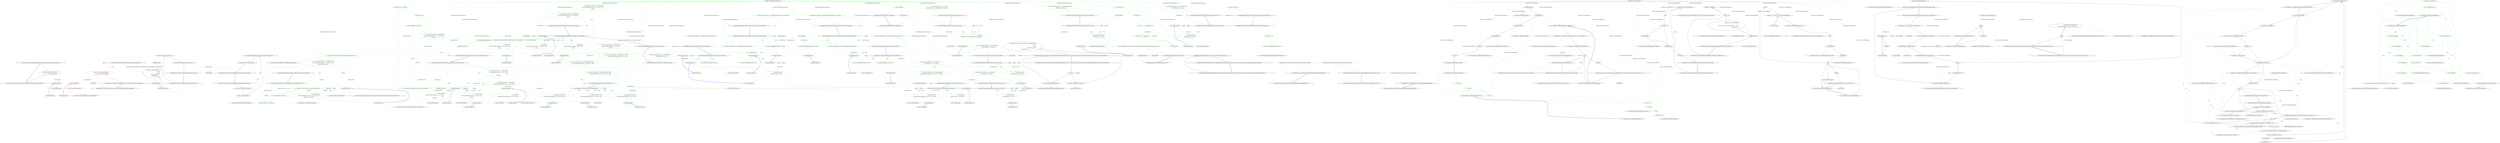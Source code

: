 digraph  {
n0 [cluster="HangFire.Core.Tests.States.ProcessingStateFacts.Ctor_ThrowsAnException_WhenServerNameIsNull()", label="Entry HangFire.Core.Tests.States.ProcessingStateFacts.Ctor_ThrowsAnException_WhenServerNameIsNull()", span="10-10"];
n1 [cluster="HangFire.Core.Tests.States.ProcessingStateFacts.Ctor_ThrowsAnException_WhenServerNameIsNull()", label="Assert.Throws<ArgumentNullException>(\r\n                () => new ProcessingState(null))", span="12-13"];
n2 [cluster="HangFire.Core.Tests.States.ProcessingStateFacts.Ctor_ThrowsAnException_WhenServerNameIsNull()", label="Exit HangFire.Core.Tests.States.ProcessingStateFacts.Ctor_ThrowsAnException_WhenServerNameIsNull()", span="10-10"];
n3 [cluster="Unk.>", label="Entry Unk.>", span=""];
n4 [cluster="lambda expression", label="Entry lambda expression", span="13-13"];
n5 [cluster="lambda expression", label="new ProcessingState(null)", span="13-13"];
n6 [cluster="lambda expression", label="Exit lambda expression", span="13-13"];
n7 [cluster="HangFire.States.ProcessingState.ProcessingState(string)", label="Entry HangFire.States.ProcessingState.ProcessingState(string)", span="26-26"];
n8 [cluster="HangFire.Core.Tests.States.ProcessingStateFacts.Ctor_ThrowsAnException_WhenServerNameIsEmpty()", label="Entry HangFire.Core.Tests.States.ProcessingStateFacts.Ctor_ThrowsAnException_WhenServerNameIsEmpty()", span="17-17"];
n9 [cluster="HangFire.Core.Tests.States.ProcessingStateFacts.Ctor_ThrowsAnException_WhenServerNameIsEmpty()", color=red, community=0, label="6: Assert.Throws<ArgumentNullException>(\r\n                () => new ProcessingState(String.Empty))", span="19-20"];
n10 [cluster="HangFire.Core.Tests.States.ProcessingStateFacts.Ctor_ThrowsAnException_WhenServerNameIsEmpty()", label="Exit HangFire.Core.Tests.States.ProcessingStateFacts.Ctor_ThrowsAnException_WhenServerNameIsEmpty()", span="17-17"];
n11 [cluster="lambda expression", label="Entry lambda expression", span="20-20"];
n12 [cluster="lambda expression", color=red, community=0, label="6: new ProcessingState(String.Empty)", span="20-20"];
n13 [cluster="lambda expression", label="Exit lambda expression", span="20-20"];
n14 [cluster="HangFire.Core.Tests.States.ProcessingStateFacts.StateName_IsCorrect()", label="Entry HangFire.Core.Tests.States.ProcessingStateFacts.StateName_IsCorrect()", span="24-24"];
n15 [cluster="HangFire.Core.Tests.States.ProcessingStateFacts.StateName_IsCorrect()", label="var state = new ProcessingState(''Server1'')", span="26-26"];
n16 [cluster="HangFire.Core.Tests.States.ProcessingStateFacts.StateName_IsCorrect()", label="Assert.Equal(ProcessingState.StateName, state.Name)", span="27-27"];
n17 [cluster="HangFire.Core.Tests.States.ProcessingStateFacts.StateName_IsCorrect()", label="Exit HangFire.Core.Tests.States.ProcessingStateFacts.StateName_IsCorrect()", span="24-24"];
n18 [cluster="Unk.Equal", label="Entry Unk.Equal", span=""];
n19 [cluster="HangFire.Core.Tests.States.ProcessingStateFacts.SerializeData_ReturnsCorrectData()", label="Entry HangFire.Core.Tests.States.ProcessingStateFacts.SerializeData_ReturnsCorrectData()", span="31-31"];
n20 [cluster="HangFire.Core.Tests.States.ProcessingStateFacts.SerializeData_ReturnsCorrectData()", label="var state = new ProcessingState(''Server1'')", span="33-33"];
n21 [cluster="HangFire.Core.Tests.States.ProcessingStateFacts.SerializeData_ReturnsCorrectData()", label="var data = state.SerializeData()", span="35-35"];
n22 [cluster="HangFire.Core.Tests.States.ProcessingStateFacts.SerializeData_ReturnsCorrectData()", label="Assert.Equal(JobHelper.ToStringTimestamp(state.StartedAt), data[''StartedAt''])", span="37-37"];
n23 [cluster="HangFire.Core.Tests.States.ProcessingStateFacts.SerializeData_ReturnsCorrectData()", label="Assert.Equal(''Server1'', state.ServerName)", span="38-38"];
n25 [cluster="HangFire.States.ProcessingState.SerializeData()", label="Entry HangFire.States.ProcessingState.SerializeData()", span="39-39"];
n26 [cluster="HangFire.Common.JobHelper.ToStringTimestamp(System.DateTime)", label="Entry HangFire.Common.JobHelper.ToStringTimestamp(System.DateTime)", span="50-50"];
n24 [cluster="HangFire.Core.Tests.States.ProcessingStateFacts.SerializeData_ReturnsCorrectData()", label="Exit HangFire.Core.Tests.States.ProcessingStateFacts.SerializeData_ReturnsCorrectData()", span="31-31"];
m0_38 [cluster="System.Threading.Thread.Join()", file="PrefetchJobFetcher.cs", label="Entry System.Threading.Thread.Join()", span="0-0"];
m0_18 [cluster="System.Threading.ManualResetEventSlim.Reset()", file="PrefetchJobFetcher.cs", label="Entry System.Threading.ManualResetEventSlim.Reset()", span="0-0"];
m0_8 [cluster="System.Threading.Thread.Start()", file="PrefetchJobFetcher.cs", label="Entry System.Threading.Thread.Start()", span="0-0"];
m0_17 [cluster="System.Collections.Concurrent.BlockingCollection<T>.Take(System.Threading.CancellationToken)", file="PrefetchJobFetcher.cs", label="Entry System.Collections.Concurrent.BlockingCollection<T>.Take(System.Threading.CancellationToken)", span="0-0"];
m0_53 [cluster="HangFire.States.StateMachine.ChangeState(string, HangFire.States.JobState, params string[])", file="PrefetchJobFetcher.cs", label="Entry HangFire.States.StateMachine.ChangeState(string, HangFire.States.JobState, params string[])", span="57-57"];
m0_42 [cluster="System.Threading.CancellationTokenSource.Dispose()", file="PrefetchJobFetcher.cs", label="Entry System.Threading.CancellationTokenSource.Dispose()", span="0-0"];
m0_6 [cluster="System.Threading.Thread.Thread(System.Threading.ThreadStart)", file="PrefetchJobFetcher.cs", label="Entry System.Threading.Thread.Thread(System.Threading.ThreadStart)", span="0-0"];
m0_7 [cluster="string.Format(string, object)", file="PrefetchJobFetcher.cs", label="Entry string.Format(string, object)", span="0-0"];
m0_26 [cluster="System.Threading.CancellationTokenSource.Cancel()", file="PrefetchJobFetcher.cs", label="Entry System.Threading.CancellationTokenSource.Cancel()", span="0-0"];
m0_52 [cluster="HangFire.States.StateMachine.StateMachine(IRedisClient)", file="PrefetchJobFetcher.cs", label="Entry HangFire.States.StateMachine.StateMachine(IRedisClient)", span="31-31"];
m0_27 [cluster="HangFire.Server.PrefetchJobFetcher.Dispose()", file="PrefetchJobFetcher.cs", label="Entry HangFire.Server.PrefetchJobFetcher.Dispose()", span="79-79"];
m0_28 [cluster="HangFire.Server.PrefetchJobFetcher.Dispose()", color=green, community=0, file="PrefetchJobFetcher.cs", label="22: !_stopSent", span="81-81"];
m0_29 [cluster="HangFire.Server.PrefetchJobFetcher.Dispose()", color=green, community=0, file="PrefetchJobFetcher.cs", label="37: SendStop()", span="83-83"];
m0_30 [cluster="HangFire.Server.PrefetchJobFetcher.Dispose()", color=green, community=0, file="PrefetchJobFetcher.cs", label="39: _cts != null", span="86-86"];
m0_31 [cluster="HangFire.Server.PrefetchJobFetcher.Dispose()", file="PrefetchJobFetcher.cs", label="_prefetchThread.Join()", span="88-88"];
m0_32 [cluster="HangFire.Server.PrefetchJobFetcher.Dispose()", file="PrefetchJobFetcher.cs", label="RequeuePrefetched()", span="90-90"];
m0_33 [cluster="HangFire.Server.PrefetchJobFetcher.Dispose()", file="PrefetchJobFetcher.cs", label="_innerFetcher.Dispose()", span="92-92"];
m0_34 [cluster="HangFire.Server.PrefetchJobFetcher.Dispose()", file="PrefetchJobFetcher.cs", label="_jobIsReady.Dispose()", span="94-94"];
m0_35 [cluster="HangFire.Server.PrefetchJobFetcher.Dispose()", file="PrefetchJobFetcher.cs", label="_cts.Dispose()", span="95-95"];
m0_36 [cluster="HangFire.Server.PrefetchJobFetcher.Dispose()", file="PrefetchJobFetcher.cs", label="_cts = null", span="96-96"];
m0_37 [cluster="HangFire.Server.PrefetchJobFetcher.Dispose()", file="PrefetchJobFetcher.cs", label="Exit HangFire.Server.PrefetchJobFetcher.Dispose()", span="79-79"];
m0_70 [cluster="HangFire.Server.JobFetcher.DequeueJob(System.Threading.CancellationToken)", file="PrefetchJobFetcher.cs", label="Entry HangFire.Server.JobFetcher.DequeueJob(System.Threading.CancellationToken)", span="26-26"];
m0_72 [cluster="System.Threading.ManualResetEventSlim.Set()", file="PrefetchJobFetcher.cs", label="Entry System.Threading.ManualResetEventSlim.Set()", span="0-0"];
m0_0 [cluster="HangFire.Server.PrefetchJobFetcher.PrefetchJobFetcher(HangFire.Server.JobFetcher, int)", file="PrefetchJobFetcher.cs", label="Entry HangFire.Server.PrefetchJobFetcher.PrefetchJobFetcher(HangFire.Server.JobFetcher, int)", span="27-27"];
m0_1 [cluster="HangFire.Server.PrefetchJobFetcher.PrefetchJobFetcher(HangFire.Server.JobFetcher, int)", file="PrefetchJobFetcher.cs", label="_innerFetcher = innerFetcher", span="29-29"];
m0_2 [cluster="HangFire.Server.PrefetchJobFetcher.PrefetchJobFetcher(HangFire.Server.JobFetcher, int)", file="PrefetchJobFetcher.cs", label="_count = count", span="30-30"];
m0_3 [cluster="HangFire.Server.PrefetchJobFetcher.PrefetchJobFetcher(HangFire.Server.JobFetcher, int)", file="PrefetchJobFetcher.cs", label="_prefetchThread = new Thread(Prefetch)\r\n                {\r\n                    Name = String.Format(''HangFire.Prefetch.{0}'', ''queue''),\r\n                    IsBackground = true\r\n                }", span="32-36"];
m0_4 [cluster="HangFire.Server.PrefetchJobFetcher.PrefetchJobFetcher(HangFire.Server.JobFetcher, int)", file="PrefetchJobFetcher.cs", label="_prefetchThread.Start()", span="37-37"];
m0_5 [cluster="HangFire.Server.PrefetchJobFetcher.PrefetchJobFetcher(HangFire.Server.JobFetcher, int)", file="PrefetchJobFetcher.cs", label="Exit HangFire.Server.PrefetchJobFetcher.PrefetchJobFetcher(HangFire.Server.JobFetcher, int)", span="27-27"];
m0_39 [cluster="HangFire.Server.PrefetchJobFetcher.RequeuePrefetched()", file="PrefetchJobFetcher.cs", label="Entry HangFire.Server.PrefetchJobFetcher.RequeuePrefetched()", span="100-100"];
m0_43 [cluster="HangFire.Server.PrefetchJobFetcher.RequeuePrefetched()", file="PrefetchJobFetcher.cs", label="var enqueuedState = new EnqueuedState(''Re-queue prefetched job.'', _innerFetcher.Queue)", span="104-104"];
m0_44 [cluster="HangFire.Server.PrefetchJobFetcher.RequeuePrefetched()", file="PrefetchJobFetcher.cs", label="var stateMachine = new StateMachine(_innerFetcher.Redis)", span="105-105"];
m0_45 [cluster="HangFire.Server.PrefetchJobFetcher.RequeuePrefetched()", file="PrefetchJobFetcher.cs", label=_items, span="107-107"];
m0_47 [cluster="HangFire.Server.PrefetchJobFetcher.RequeuePrefetched()", file="PrefetchJobFetcher.cs", label="JobFetcher.RemoveFromFetchedQueue(_innerFetcher.Redis, payload.Id, _innerFetcher.Queue)", span="110-110"];
m0_49 [cluster="HangFire.Server.PrefetchJobFetcher.RequeuePrefetched()", file="PrefetchJobFetcher.cs", label="_logger.Error(''An exception occured while trying to re-queue prefetched jobs. Some prefetched jobs may remain in the dequeue list.'', ex)", span="115-115"];
m0_46 [cluster="HangFire.Server.PrefetchJobFetcher.RequeuePrefetched()", file="PrefetchJobFetcher.cs", label="stateMachine.ChangeState(payload.Id, enqueuedState)", span="109-109"];
m0_48 [cluster="HangFire.Server.PrefetchJobFetcher.RequeuePrefetched()", file="PrefetchJobFetcher.cs", label=Exception, span="113-113"];
m0_50 [cluster="HangFire.Server.PrefetchJobFetcher.RequeuePrefetched()", file="PrefetchJobFetcher.cs", label="Exit HangFire.Server.PrefetchJobFetcher.RequeuePrefetched()", span="100-100"];
m0_56 [cluster="HangFire.Server.PrefetchJobFetcher.Prefetch()", file="PrefetchJobFetcher.cs", label="Entry HangFire.Server.PrefetchJobFetcher.Prefetch()", span="119-119"];
m0_58 [cluster="HangFire.Server.PrefetchJobFetcher.Prefetch()", file="PrefetchJobFetcher.cs", label=_items, span="125-125"];
m0_59 [cluster="HangFire.Server.PrefetchJobFetcher.Prefetch()", file="PrefetchJobFetcher.cs", label="_items.Count >= _count && !_cts.Token.IsCancellationRequested", span="127-127"];
m0_60 [cluster="HangFire.Server.PrefetchJobFetcher.Prefetch()", file="PrefetchJobFetcher.cs", label="Monitor.Wait(_items)", span="129-129"];
m0_61 [cluster="HangFire.Server.PrefetchJobFetcher.Prefetch()", file="PrefetchJobFetcher.cs", label="var payload = _innerFetcher.DequeueJob(_cts.Token)", span="133-133"];
m0_62 [cluster="HangFire.Server.PrefetchJobFetcher.Prefetch()", file="PrefetchJobFetcher.cs", label=_items, span="135-135"];
m0_63 [cluster="HangFire.Server.PrefetchJobFetcher.Prefetch()", file="PrefetchJobFetcher.cs", label="_items.Add(payload)", span="137-137"];
m0_64 [cluster="HangFire.Server.PrefetchJobFetcher.Prefetch()", file="PrefetchJobFetcher.cs", label="_jobIsReady.Set()", span="139-139"];
m0_67 [cluster="HangFire.Server.PrefetchJobFetcher.Prefetch()", file="PrefetchJobFetcher.cs", label="_logger.Fatal(''Unexpected exception caught. Jobs will not be fetched.'', ex)", span="148-148"];
m0_57 [cluster="HangFire.Server.PrefetchJobFetcher.Prefetch()", file="PrefetchJobFetcher.cs", label=true, span="123-123"];
m0_66 [cluster="HangFire.Server.PrefetchJobFetcher.Prefetch()", file="PrefetchJobFetcher.cs", label=Exception, span="146-146"];
m0_65 [cluster="HangFire.Server.PrefetchJobFetcher.Prefetch()", file="PrefetchJobFetcher.cs", label=OperationCanceledException, span="143-143"];
m0_68 [cluster="HangFire.Server.PrefetchJobFetcher.Prefetch()", file="PrefetchJobFetcher.cs", label="Exit HangFire.Server.PrefetchJobFetcher.Prefetch()", span="119-119"];
m0_9 [cluster="HangFire.Server.PrefetchJobFetcher.DequeueJob(System.Threading.CancellationToken)", file="PrefetchJobFetcher.cs", label="Entry HangFire.Server.PrefetchJobFetcher.DequeueJob(System.Threading.CancellationToken)", span="50-50"];
m0_10 [cluster="HangFire.Server.PrefetchJobFetcher.DequeueJob(System.Threading.CancellationToken)", file="PrefetchJobFetcher.cs", label="var payload = _items.Take(cancellationToken)", span="52-52"];
m0_11 [cluster="HangFire.Server.PrefetchJobFetcher.DequeueJob(System.Threading.CancellationToken)", file="PrefetchJobFetcher.cs", label=_items, span="54-54"];
m0_12 [cluster="HangFire.Server.PrefetchJobFetcher.DequeueJob(System.Threading.CancellationToken)", file="PrefetchJobFetcher.cs", label="_items.Count == 0", span="56-56"];
m0_13 [cluster="HangFire.Server.PrefetchJobFetcher.DequeueJob(System.Threading.CancellationToken)", file="PrefetchJobFetcher.cs", label="_jobIsReady.Reset()", span="58-58"];
m0_14 [cluster="HangFire.Server.PrefetchJobFetcher.DequeueJob(System.Threading.CancellationToken)", file="PrefetchJobFetcher.cs", label="Monitor.Pulse(_items)", span="61-61"];
m0_15 [cluster="HangFire.Server.PrefetchJobFetcher.DequeueJob(System.Threading.CancellationToken)", file="PrefetchJobFetcher.cs", label="return payload;", span="64-64"];
m0_16 [cluster="HangFire.Server.PrefetchJobFetcher.DequeueJob(System.Threading.CancellationToken)", file="PrefetchJobFetcher.cs", label="Exit HangFire.Server.PrefetchJobFetcher.DequeueJob(System.Threading.CancellationToken)", span="50-50"];
m0_51 [cluster="HangFire.States.EnqueuedState.EnqueuedState(string, string)", file="PrefetchJobFetcher.cs", label="Entry HangFire.States.EnqueuedState.EnqueuedState(string, string)", span="10-10"];
m0_54 [cluster="HangFire.Server.JobFetcher.RemoveFromFetchedQueue(IRedisClient, string, string)", file="PrefetchJobFetcher.cs", label="Entry HangFire.Server.JobFetcher.RemoveFromFetchedQueue(IRedisClient, string, string)", span="86-86"];
m0_20 [cluster="HangFire.Server.PrefetchJobFetcher.SendStop()", file="PrefetchJobFetcher.cs", label="Entry HangFire.Server.PrefetchJobFetcher.SendStop()", span="67-67"];
m0_21 [cluster="HangFire.Server.PrefetchJobFetcher.SendStop()", color=green, community=0, file="PrefetchJobFetcher.cs", label="39: _stopSent = true", span="69-69"];
m0_22 [cluster="HangFire.Server.PrefetchJobFetcher.SendStop()", color=green, community=0, file="PrefetchJobFetcher.cs", label="22: _cts.Cancel()", span="71-71"];
m0_23 [cluster="HangFire.Server.PrefetchJobFetcher.SendStop()", color=green, community=0, file="PrefetchJobFetcher.cs", label="39: _items", span="73-73"];
m0_24 [cluster="HangFire.Server.PrefetchJobFetcher.SendStop()", color=green, community=0, file="PrefetchJobFetcher.cs", label="22: Monitor.Pulse(_items)", span="75-75"];
m0_25 [cluster="HangFire.Server.PrefetchJobFetcher.SendStop()", file="PrefetchJobFetcher.cs", label="Exit HangFire.Server.PrefetchJobFetcher.SendStop()", span="67-67"];
m0_71 [cluster="System.Collections.Concurrent.BlockingCollection<T>.Add(T)", file="PrefetchJobFetcher.cs", label="Entry System.Collections.Concurrent.BlockingCollection<T>.Add(T)", span="0-0"];
m0_73 [cluster="Unk.Fatal", file="PrefetchJobFetcher.cs", label="Entry Unk.Fatal", span=""];
m0_40 [cluster="HangFire.Server.JobFetcher.Dispose()", file="PrefetchJobFetcher.cs", label="Entry HangFire.Server.JobFetcher.Dispose()", span="81-81"];
m0_69 [cluster="System.Threading.Monitor.Wait(object)", file="PrefetchJobFetcher.cs", label="Entry System.Threading.Monitor.Wait(object)", span="0-0"];
m0_55 [cluster="Unk.Error", file="PrefetchJobFetcher.cs", label="Entry Unk.Error", span=""];
m0_19 [cluster="System.Threading.Monitor.Pulse(object)", file="PrefetchJobFetcher.cs", label="Entry System.Threading.Monitor.Pulse(object)", span="0-0"];
m0_41 [cluster="System.Threading.ManualResetEventSlim.Dispose()", file="PrefetchJobFetcher.cs", label="Entry System.Threading.ManualResetEventSlim.Dispose()", span="0-0"];
m0_74 [file="PrefetchJobFetcher.cs", label="HangFire.Server.PrefetchJobFetcher", span=""];
m1_29 [cluster="System.InvalidOperationException.InvalidOperationException()", file="PrioritizedJobFetcher.cs", label="Entry System.InvalidOperationException.InvalidOperationException()", span="0-0"];
m1_4 [cluster="HangFire.Server.PrefetchJobFetcher.PrefetchJobFetcher(HangFire.Server.JobFetcher, int)", file="PrioritizedJobFetcher.cs", label="Entry HangFire.Server.PrefetchJobFetcher.PrefetchJobFetcher(HangFire.Server.JobFetcher, int)", span="25-25"];
m1_6 [cluster="System.Collections.Generic.List<T>.Add(T)", file="PrioritizedJobFetcher.cs", label="Entry System.Collections.Generic.List<T>.Add(T)", span="0-0"];
m1_23 [cluster="Unk.ToList", file="PrioritizedJobFetcher.cs", label="Entry Unk.ToList", span=""];
m1_26 [cluster="Unk.WaitAny", file="PrioritizedJobFetcher.cs", label="Entry Unk.WaitAny", span=""];
m1_27 [cluster="System.Threading.CancellationToken.ThrowIfCancellationRequested()", file="PrioritizedJobFetcher.cs", label="Entry System.Threading.CancellationToken.ThrowIfCancellationRequested()", span="0-0"];
m1_0 [cluster="HangFire.Server.PrioritizedJobFetcher.PrioritizedJobFetcher(IRedisClientsManager, System.Collections.Generic.IEnumerable<string>, int)", file="PrioritizedJobFetcher.cs", label="Entry HangFire.Server.PrioritizedJobFetcher.PrioritizedJobFetcher(IRedisClientsManager, System.Collections.Generic.IEnumerable<string>, int)", span="13-13"];
m1_1 [cluster="HangFire.Server.PrioritizedJobFetcher.PrioritizedJobFetcher(IRedisClientsManager, System.Collections.Generic.IEnumerable<string>, int)", file="PrioritizedJobFetcher.cs", label=queues, span="17-17"];
m1_2 [cluster="HangFire.Server.PrioritizedJobFetcher.PrioritizedJobFetcher(IRedisClientsManager, System.Collections.Generic.IEnumerable<string>, int)", file="PrioritizedJobFetcher.cs", label="_fetchers.Add(new PrefetchJobFetcher(\r\n                    new JobFetcher(redisManager, queue), prefetchCount))", span="19-20"];
m1_3 [cluster="HangFire.Server.PrioritizedJobFetcher.PrioritizedJobFetcher(IRedisClientsManager, System.Collections.Generic.IEnumerable<string>, int)", file="PrioritizedJobFetcher.cs", label="Exit HangFire.Server.PrioritizedJobFetcher.PrioritizedJobFetcher(IRedisClientsManager, System.Collections.Generic.IEnumerable<string>, int)", span="13-13"];
m1_12 [cluster="HangFire.Server.PrioritizedJobFetcher.DequeueJob(System.Threading.CancellationToken)", file="PrioritizedJobFetcher.cs", label="Entry HangFire.Server.PrioritizedJobFetcher.DequeueJob(System.Threading.CancellationToken)", span="32-32"];
m1_13 [cluster="HangFire.Server.PrioritizedJobFetcher.DequeueJob(System.Threading.CancellationToken)", file="PrioritizedJobFetcher.cs", label="var waitHandles = _fetchers.Select(x => x.JobIsReady).ToList()", span="34-34"];
m1_14 [cluster="HangFire.Server.PrioritizedJobFetcher.DequeueJob(System.Threading.CancellationToken)", file="PrioritizedJobFetcher.cs", label="waitHandles.Add(cancellationToken.WaitHandle)", span="35-35"];
m1_15 [cluster="HangFire.Server.PrioritizedJobFetcher.DequeueJob(System.Threading.CancellationToken)", file="PrioritizedJobFetcher.cs", label="WaitHandle.WaitAny(waitHandles.ToArray())", span="37-37"];
m1_16 [cluster="HangFire.Server.PrioritizedJobFetcher.DequeueJob(System.Threading.CancellationToken)", file="PrioritizedJobFetcher.cs", label="cancellationToken.ThrowIfCancellationRequested()", span="39-39"];
m1_17 [cluster="HangFire.Server.PrioritizedJobFetcher.DequeueJob(System.Threading.CancellationToken)", file="PrioritizedJobFetcher.cs", label=_fetchers, span="41-41"];
m1_19 [cluster="HangFire.Server.PrioritizedJobFetcher.DequeueJob(System.Threading.CancellationToken)", file="PrioritizedJobFetcher.cs", label="return fetcher.DequeueJob(cancellationToken);", span="45-45"];
m1_18 [cluster="HangFire.Server.PrioritizedJobFetcher.DequeueJob(System.Threading.CancellationToken)", file="PrioritizedJobFetcher.cs", label="fetcher.PrefetchedCount > 0", span="43-43"];
m1_20 [cluster="HangFire.Server.PrioritizedJobFetcher.DequeueJob(System.Threading.CancellationToken)", file="PrioritizedJobFetcher.cs", label="throw new InvalidOperationException();", span="49-49"];
m1_21 [cluster="HangFire.Server.PrioritizedJobFetcher.DequeueJob(System.Threading.CancellationToken)", file="PrioritizedJobFetcher.cs", label="Exit HangFire.Server.PrioritizedJobFetcher.DequeueJob(System.Threading.CancellationToken)", span="32-32"];
m1_24 [cluster="Unk.Add", file="PrioritizedJobFetcher.cs", label="Entry Unk.Add", span=""];
m1_28 [cluster="HangFire.Server.PrefetchJobFetcher.DequeueJob(System.Threading.CancellationToken)", file="PrioritizedJobFetcher.cs", label="Entry HangFire.Server.PrefetchJobFetcher.DequeueJob(System.Threading.CancellationToken)", span="48-48"];
m1_25 [cluster="Unk.ToArray", file="PrioritizedJobFetcher.cs", label="Entry Unk.ToArray", span=""];
m1_30 [cluster="lambda expression", file="PrioritizedJobFetcher.cs", label="Entry lambda expression", span="34-34"];
m1_31 [cluster="lambda expression", file="PrioritizedJobFetcher.cs", label="x.JobIsReady", span="34-34"];
m1_32 [cluster="lambda expression", file="PrioritizedJobFetcher.cs", label="Exit lambda expression", span="34-34"];
m1_7 [cluster="HangFire.Server.PrioritizedJobFetcher.Dispose()", file="PrioritizedJobFetcher.cs", label="Entry HangFire.Server.PrioritizedJobFetcher.Dispose()", span="24-24"];
m1_8 [cluster="HangFire.Server.PrioritizedJobFetcher.Dispose()", file="PrioritizedJobFetcher.cs", label=_fetchers, span="26-26"];
m1_9 [cluster="HangFire.Server.PrioritizedJobFetcher.Dispose()", file="PrioritizedJobFetcher.cs", label="fetcher.Dispose()", span="28-28"];
m1_10 [cluster="HangFire.Server.PrioritizedJobFetcher.Dispose()", file="PrioritizedJobFetcher.cs", label="Exit HangFire.Server.PrioritizedJobFetcher.Dispose()", span="24-24"];
m1_11 [cluster="HangFire.Server.PrefetchJobFetcher.Dispose()", file="PrioritizedJobFetcher.cs", label="Entry HangFire.Server.PrefetchJobFetcher.Dispose()", span="65-65"];
m1_5 [cluster="HangFire.Server.JobFetcher.JobFetcher(IRedisClientsManager, string, System.TimeSpan?)", file="PrioritizedJobFetcher.cs", label="Entry HangFire.Server.JobFetcher.JobFetcher(IRedisClientsManager, string, System.TimeSpan?)", span="12-12"];
m1_22 [cluster="Unk.Select", file="PrioritizedJobFetcher.cs", label="Entry Unk.Select", span=""];
m1_33 [file="PrioritizedJobFetcher.cs", label="HangFire.Server.PrioritizedJobFetcher", span=""];
m2_34 [cluster="System.Collections.Generic.Dictionary<TKey, TValue>.ContainsKey(TKey)", file="ServerSteps.cs", label="Entry System.Collections.Generic.Dictionary<TKey, TValue>.ContainsKey(TKey)", span="0-0"];
m2_25 [cluster="System.Collections.Generic.List<T>.List()", file="ServerSteps.cs", label="Entry System.Collections.Generic.List<T>.List()", span="0-0"];
m2_27 [cluster="HangFire.Storage.IStorageConnection.GetAllItemsFromSet(string)", file="ServerSteps.cs", label="Entry HangFire.Storage.IStorageConnection.GetAllItemsFromSet(string)", span="55-55"];
m2_0 [cluster="HangFire.Web.Pages.RecurringJobsPage.RecurringJobsPage()", file="ServerSteps.cs", label="Entry HangFire.Web.Pages.RecurringJobsPage.RecurringJobsPage()", span="9-9"];
m2_1 [cluster="HangFire.Web.Pages.RecurringJobsPage.RecurringJobsPage()", file="ServerSteps.cs", label="RecurringJobs = new List<RecurringJobDto>()", span="11-11"];
m2_2 [cluster="HangFire.Web.Pages.RecurringJobsPage.RecurringJobsPage()", file="ServerSteps.cs", label="var connection = JobStorage.Current.GetConnection()", span="13-13"];
m2_3 [cluster="HangFire.Web.Pages.RecurringJobsPage.RecurringJobsPage()", file="ServerSteps.cs", label="var ids = connection.GetAllItemsFromSet(''recurring-jobs'')", span="15-15"];
m2_5 [cluster="HangFire.Web.Pages.RecurringJobsPage.RecurringJobsPage()", file="ServerSteps.cs", label="var hash = connection.GetAllEntriesFromHash(String.Format(''recurring-job:{0}'', id))", span="19-19"];
m2_18 [cluster="HangFire.Web.Pages.RecurringJobsPage.RecurringJobsPage()", file="ServerSteps.cs", label="var stateData = connection.GetStateData(dto.LastJobId)", span="49-49"];
m2_4 [cluster="HangFire.Web.Pages.RecurringJobsPage.RecurringJobsPage()", file="ServerSteps.cs", label=ids, span="17-17"];
m2_7 [cluster="HangFire.Web.Pages.RecurringJobsPage.RecurringJobsPage()", file="ServerSteps.cs", label="RecurringJobs.Add(new RecurringJobDto { Id = id, Removed = true })", span="23-23"];
m2_8 [cluster="HangFire.Web.Pages.RecurringJobsPage.RecurringJobsPage()", file="ServerSteps.cs", label="var dto = new RecurringJobDto { Id = id }", span="27-27"];
m2_6 [cluster="HangFire.Web.Pages.RecurringJobsPage.RecurringJobsPage()", file="ServerSteps.cs", label="hash == null", span="21-21"];
m2_9 [cluster="HangFire.Web.Pages.RecurringJobsPage.RecurringJobsPage()", file="ServerSteps.cs", label="dto.Cron = hash[''Cron'']", span="28-28"];
m2_10 [cluster="HangFire.Web.Pages.RecurringJobsPage.RecurringJobsPage()", file="ServerSteps.cs", label="var invocationData = JobHelper.FromJson<InvocationData>(hash[''Job''])", span="32-32"];
m2_14 [cluster="HangFire.Web.Pages.RecurringJobsPage.RecurringJobsPage()", file="ServerSteps.cs", label="hash.ContainsKey(''NextExecution'')", span="40-40"];
m2_15 [cluster="HangFire.Web.Pages.RecurringJobsPage.RecurringJobsPage()", file="ServerSteps.cs", label="dto.NextExecution = JobHelper.DeserializeDateTime(hash[''NextExecution''])", span="42-42"];
m2_16 [cluster="HangFire.Web.Pages.RecurringJobsPage.RecurringJobsPage()", file="ServerSteps.cs", label="hash.ContainsKey(''LastJobId'')", span="45-45"];
m2_17 [cluster="HangFire.Web.Pages.RecurringJobsPage.RecurringJobsPage()", file="ServerSteps.cs", label="dto.LastJobId = hash[''LastJobId'']", span="47-47"];
m2_21 [cluster="HangFire.Web.Pages.RecurringJobsPage.RecurringJobsPage()", file="ServerSteps.cs", label="hash.ContainsKey(''LastExecution'')", span="56-56"];
m2_22 [cluster="HangFire.Web.Pages.RecurringJobsPage.RecurringJobsPage()", file="ServerSteps.cs", label="dto.LastExecution = JobHelper.DeserializeDateTime(hash[''LastExecution''])", span="58-58"];
m2_11 [cluster="HangFire.Web.Pages.RecurringJobsPage.RecurringJobsPage()", file="ServerSteps.cs", label="dto.Job = invocationData.Deserialize()", span="33-33"];
m2_13 [cluster="HangFire.Web.Pages.RecurringJobsPage.RecurringJobsPage()", file="ServerSteps.cs", label="dto.LoadException = ex", span="37-37"];
m2_20 [cluster="HangFire.Web.Pages.RecurringJobsPage.RecurringJobsPage()", file="ServerSteps.cs", label="dto.LastJobState = stateData.Name", span="52-52"];
m2_23 [cluster="HangFire.Web.Pages.RecurringJobsPage.RecurringJobsPage()", file="ServerSteps.cs", label="RecurringJobs.Add(dto)", span="61-61"];
m2_12 [cluster="HangFire.Web.Pages.RecurringJobsPage.RecurringJobsPage()", file="ServerSteps.cs", label=JobLoadException, span="35-35"];
m2_19 [cluster="HangFire.Web.Pages.RecurringJobsPage.RecurringJobsPage()", file="ServerSteps.cs", label="stateData != null", span="50-50"];
m2_24 [cluster="HangFire.Web.Pages.RecurringJobsPage.RecurringJobsPage()", file="ServerSteps.cs", label="Exit HangFire.Web.Pages.RecurringJobsPage.RecurringJobsPage()", span="9-9"];
m2_31 [cluster="System.Collections.Generic.List<T>.Add(T)", file="ServerSteps.cs", label="Entry System.Collections.Generic.List<T>.Add(T)", span="0-0"];
m2_32 [cluster="HangFire.Common.JobHelper.FromJson<T>(string)", file="ServerSteps.cs", label="Entry HangFire.Common.JobHelper.FromJson<T>(string)", span="30-30"];
m2_33 [cluster="HangFire.Storage.InvocationData.Deserialize()", file="ServerSteps.cs", label="Entry HangFire.Storage.InvocationData.Deserialize()", span="38-38"];
m2_35 [cluster="HangFire.Common.JobHelper.DeserializeDateTime(string)", file="ServerSteps.cs", label="Entry HangFire.Common.JobHelper.DeserializeDateTime(string)", span="55-55"];
m2_29 [cluster="HangFire.Storage.IStorageConnection.GetAllEntriesFromHash(string)", file="ServerSteps.cs", label="Entry HangFire.Storage.IStorageConnection.GetAllEntriesFromHash(string)", span="64-64"];
m2_36 [cluster="HangFire.Storage.IStorageConnection.GetStateData(string)", file="ServerSteps.cs", label="Entry HangFire.Storage.IStorageConnection.GetStateData(string)", span="45-45"];
m2_30 [cluster="HangFire.Web.Pages.RecurringJobsPage.RecurringJobDto.RecurringJobDto()", file="ServerSteps.cs", label="Entry HangFire.Web.Pages.RecurringJobsPage.RecurringJobDto.RecurringJobDto()", span="68-68"];
m2_28 [cluster="string.Format(string, object)", file="ServerSteps.cs", label="Entry string.Format(string, object)", span="0-0"];
m2_26 [cluster="HangFire.JobStorage.GetConnection()", file="ServerSteps.cs", label="Entry HangFire.JobStorage.GetConnection()", span="56-56"];
m2_37 [file="ServerSteps.cs", label="HangFire.Web.Pages.RecurringJobsPage", span=""];
m3_6 [cluster="HangFire.Redis.RedisWriteOnlyTransaction.Dispose()", file="ServerWatchdog.feature.cs", label="Entry HangFire.Redis.RedisWriteOnlyTransaction.Dispose()", span="36-36"];
m3_7 [cluster="HangFire.Redis.RedisWriteOnlyTransaction.Dispose()", color=green, community=0, file="ServerWatchdog.feature.cs", label="23: _transaction.Dispose()", span="38-38"];
m3_8 [cluster="HangFire.Redis.RedisWriteOnlyTransaction.Dispose()", file="ServerWatchdog.feature.cs", label="Exit HangFire.Redis.RedisWriteOnlyTransaction.Dispose()", span="36-36"];
m3_128 [cluster="HangFire.Redis.RedisWriteOnlyTransaction.DecrementCounter(string, System.TimeSpan)", color=green, community=0, file="ServerWatchdog.feature.cs", label="4: _transaction.QueueCommand(x => x.ExpireEntryIn(RedisStorage.Prefix + key, expireIn))", span="152-152"];
m3_127 [cluster="HangFire.Redis.RedisWriteOnlyTransaction.DecrementCounter(string, System.TimeSpan)", color=green, community=0, file="ServerWatchdog.feature.cs", label="4: _transaction.QueueCommand(x => x.DecrementValue(RedisStorage.Prefix + key))", span="151-151"];
m3_126 [cluster="HangFire.Redis.RedisWriteOnlyTransaction.DecrementCounter(string, System.TimeSpan)", file="ServerWatchdog.feature.cs", label="Entry HangFire.Redis.RedisWriteOnlyTransaction.DecrementCounter(string, System.TimeSpan)", span="149-149"];
m3_129 [cluster="HangFire.Redis.RedisWriteOnlyTransaction.DecrementCounter(string, System.TimeSpan)", file="ServerWatchdog.feature.cs", label="Exit HangFire.Redis.RedisWriteOnlyTransaction.DecrementCounter(string, System.TimeSpan)", span="149-149"];
m3_5 [cluster="System.ArgumentNullException.ArgumentNullException(string)", file="ServerWatchdog.feature.cs", label="Entry System.ArgumentNullException.ArgumentNullException(string)", span="0-0"];
m3_90 [cluster="Unk.EnqueueItemOnList", file="ServerWatchdog.feature.cs", label="Entry Unk.EnqueueItemOnList", span=""];
m3_65 [cluster="System.Collections.Generic.Dictionary<TKey, TValue>.Add(TKey, TValue)", file="ServerWatchdog.feature.cs", label="Entry System.Collections.Generic.Dictionary<TKey, TValue>.Add(TKey, TValue)", span="0-0"];
m3_156 [cluster="HangFire.Redis.RedisWriteOnlyTransaction.InsertToList(string, string)", file="ServerWatchdog.feature.cs", label="Entry HangFire.Redis.RedisWriteOnlyTransaction.InsertToList(string, string)", span="173-173"];
m3_157 [cluster="HangFire.Redis.RedisWriteOnlyTransaction.InsertToList(string, string)", color=green, community=0, file="ServerWatchdog.feature.cs", label="9: _transaction.QueueCommand(x => x.EnqueueItemOnList(\r\n                RedisStorage.Prefix + key, value))", span="175-176"];
m3_158 [cluster="HangFire.Redis.RedisWriteOnlyTransaction.InsertToList(string, string)", file="ServerWatchdog.feature.cs", label="Exit HangFire.Redis.RedisWriteOnlyTransaction.InsertToList(string, string)", span="173-173"];
m3_78 [cluster="Unk.SetRangeInHash", file="ServerWatchdog.feature.cs", label="Entry Unk.SetRangeInHash", span=""];
m3_111 [cluster="HangFire.Redis.RedisWriteOnlyTransaction.IncrementCounter(string, System.TimeSpan)", color=green, community=0, file="ServerWatchdog.feature.cs", label="16: _transaction.QueueCommand(x => x.ExpireEntryIn(RedisStorage.Prefix + key, expireIn))", span="141-141"];
m3_110 [cluster="HangFire.Redis.RedisWriteOnlyTransaction.IncrementCounter(string, System.TimeSpan)", color=green, community=0, file="ServerWatchdog.feature.cs", label="36: _transaction.QueueCommand(x => x.IncrementValue(RedisStorage.Prefix + key))", span="140-140"];
m3_109 [cluster="HangFire.Redis.RedisWriteOnlyTransaction.IncrementCounter(string, System.TimeSpan)", file="ServerWatchdog.feature.cs", label="Entry HangFire.Redis.RedisWriteOnlyTransaction.IncrementCounter(string, System.TimeSpan)", span="138-138"];
m3_112 [cluster="HangFire.Redis.RedisWriteOnlyTransaction.IncrementCounter(string, System.TimeSpan)", file="ServerWatchdog.feature.cs", label="Exit HangFire.Redis.RedisWriteOnlyTransaction.IncrementCounter(string, System.TimeSpan)", span="138-138"];
m3_169 [cluster="HangFire.Redis.RedisWriteOnlyTransaction.TrimList(string, int, int)", file="ServerWatchdog.feature.cs", label="Entry HangFire.Redis.RedisWriteOnlyTransaction.TrimList(string, int, int)", span="185-185"];
m3_170 [cluster="HangFire.Redis.RedisWriteOnlyTransaction.TrimList(string, int, int)", color=green, community=0, file="ServerWatchdog.feature.cs", label="6: _transaction.QueueCommand(x => x.TrimList(\r\n                RedisStorage.Prefix + key, keepStartingFrom, keepEndingAt))", span="188-189"];
m3_171 [cluster="HangFire.Redis.RedisWriteOnlyTransaction.TrimList(string, int, int)", file="ServerWatchdog.feature.cs", label="Exit HangFire.Redis.RedisWriteOnlyTransaction.TrimList(string, int, int)", span="185-185"];
m3_55 [cluster="HangFire.Redis.RedisWriteOnlyTransaction.SetJobState(string, HangFire.States.State)", color=green, community=0, file="ServerWatchdog.feature.cs", label="7: _transaction.QueueCommand(x => x.RemoveEntry(\r\n                String.Format(RedisStorage.Prefix + ''job:{0}:state'', jobId)))", span="94-95"];
m3_54 [cluster="HangFire.Redis.RedisWriteOnlyTransaction.SetJobState(string, HangFire.States.State)", color=green, community=0, file="ServerWatchdog.feature.cs", label="3: _transaction.QueueCommand(x => x.SetEntryInHash(\r\n                String.Format(RedisStorage.Prefix + ''job:{0}'', jobId),\r\n                ''State'',\r\n                state.Name))", span="89-92"];
m3_53 [cluster="HangFire.Redis.RedisWriteOnlyTransaction.SetJobState(string, HangFire.States.State)", file="ServerWatchdog.feature.cs", label="Entry HangFire.Redis.RedisWriteOnlyTransaction.SetJobState(string, HangFire.States.State)", span="87-87"];
m3_56 [cluster="HangFire.Redis.RedisWriteOnlyTransaction.SetJobState(string, HangFire.States.State)", color=green, community=0, file="ServerWatchdog.feature.cs", label="27: var storedData = new Dictionary<string, string>(state.SerializeData())", span="97-97"];
m3_57 [cluster="HangFire.Redis.RedisWriteOnlyTransaction.SetJobState(string, HangFire.States.State)", color=green, community=0, file="ServerWatchdog.feature.cs", label="7: storedData.Add(''State'', state.Name)", span="98-98"];
m3_59 [cluster="HangFire.Redis.RedisWriteOnlyTransaction.SetJobState(string, HangFire.States.State)", color=green, community=0, file="ServerWatchdog.feature.cs", label="7: storedData.Add(''Reason'', state.Reason)", span="102-102"];
m3_60 [cluster="HangFire.Redis.RedisWriteOnlyTransaction.SetJobState(string, HangFire.States.State)", color=green, community=0, file="ServerWatchdog.feature.cs", label="7: _transaction.QueueCommand(x => x.SetRangeInHash(\r\n                String.Format(RedisStorage.Prefix + ''job:{0}:state'', jobId),\r\n                storedData))", span="105-107"];
m3_58 [cluster="HangFire.Redis.RedisWriteOnlyTransaction.SetJobState(string, HangFire.States.State)", color=green, community=0, file="ServerWatchdog.feature.cs", label="27: state.Reason != null", span="100-100"];
m3_61 [cluster="HangFire.Redis.RedisWriteOnlyTransaction.SetJobState(string, HangFire.States.State)", color=green, community=0, file="ServerWatchdog.feature.cs", label="27: AddJobState(jobId, state)", span="109-109"];
m3_62 [cluster="HangFire.Redis.RedisWriteOnlyTransaction.SetJobState(string, HangFire.States.State)", file="ServerWatchdog.feature.cs", label="Exit HangFire.Redis.RedisWriteOnlyTransaction.SetJobState(string, HangFire.States.State)", span="87-87"];
m3_70 [cluster="Unk.SetEntryInHash", file="ServerWatchdog.feature.cs", label="Entry Unk.SetEntryInHash", span=""];
m3_98 [cluster="Unk.AddItemToSet", file="ServerWatchdog.feature.cs", label="Entry Unk.AddItemToSet", span=""];
m3_30 [cluster="string.Format(string, object)", file="ServerWatchdog.feature.cs", label="Entry string.Format(string, object)", span="0-0"];
m3_74 [cluster="Unk.RemoveEntry", file="ServerWatchdog.feature.cs", label="Entry Unk.RemoveEntry", span=""];
m3_108 [cluster="Unk.IncrementValue", file="ServerWatchdog.feature.cs", label="Entry Unk.IncrementValue", span=""];
m3_38 [cluster="HangFire.Redis.RedisWriteOnlyTransaction.PersistJob(string)", file="ServerWatchdog.feature.cs", label="Entry HangFire.Redis.RedisWriteOnlyTransaction.PersistJob(string)", span="77-77"];
m3_39 [cluster="HangFire.Redis.RedisWriteOnlyTransaction.PersistJob(string)", color=green, community=0, file="ServerWatchdog.feature.cs", label="12: _transaction.QueueCommand(x => ((IRedisNativeClient)x).Persist(\r\n                String.Format(RedisStorage.Prefix + ''job:{0}'', jobId)))", span="79-80"];
m3_40 [cluster="HangFire.Redis.RedisWriteOnlyTransaction.PersistJob(string)", color=green, community=0, file="ServerWatchdog.feature.cs", label="38: _transaction.QueueCommand(x => ((IRedisNativeClient)x).Persist(\r\n                String.Format(RedisStorage.Prefix + ''job:{0}:history'', jobId)))", span="81-82"];
m3_41 [cluster="HangFire.Redis.RedisWriteOnlyTransaction.PersistJob(string)", color=green, community=0, file="ServerWatchdog.feature.cs", label="12: _transaction.QueueCommand(x => ((IRedisNativeClient)x).Persist(\r\n                String.Format(RedisStorage.Prefix + ''job:{0}:state'', jobId)))", span="83-84"];
m3_42 [cluster="HangFire.Redis.RedisWriteOnlyTransaction.PersistJob(string)", file="ServerWatchdog.feature.cs", label="Exit HangFire.Redis.RedisWriteOnlyTransaction.PersistJob(string)", span="77-77"];
m3_31 [cluster="Unk.ExpireEntryIn", file="ServerWatchdog.feature.cs", label="Entry Unk.ExpireEntryIn", span=""];
m3_142 [cluster="Unk.AddItemToSortedSet", file="ServerWatchdog.feature.cs", label="Entry Unk.AddItemToSortedSet", span=""];
m3_119 [cluster="HangFire.Redis.RedisWriteOnlyTransaction.DecrementCounter(string)", file="ServerWatchdog.feature.cs", label="Entry HangFire.Redis.RedisWriteOnlyTransaction.DecrementCounter(string)", span="144-144"];
m3_120 [cluster="HangFire.Redis.RedisWriteOnlyTransaction.DecrementCounter(string)", color=green, community=0, file="ServerWatchdog.feature.cs", label="4: _transaction.QueueCommand(x => x.DecrementValue(RedisStorage.Prefix + key))", span="146-146"];
m3_121 [cluster="HangFire.Redis.RedisWriteOnlyTransaction.DecrementCounter(string)", file="ServerWatchdog.feature.cs", label="Exit HangFire.Redis.RedisWriteOnlyTransaction.DecrementCounter(string)", span="144-144"];
m3_136 [cluster="HangFire.Redis.RedisWriteOnlyTransaction.AddToSet(string, string)", file="ServerWatchdog.feature.cs", label="Entry HangFire.Redis.RedisWriteOnlyTransaction.AddToSet(string, string)", span="155-155"];
m3_137 [cluster="HangFire.Redis.RedisWriteOnlyTransaction.AddToSet(string, string)", color=green, community=0, file="ServerWatchdog.feature.cs", label="16: _transaction.QueueCommand(x => x.AddItemToSortedSet(\r\n                RedisStorage.Prefix + key, value))", span="157-158"];
m3_138 [cluster="HangFire.Redis.RedisWriteOnlyTransaction.AddToSet(string, string)", file="ServerWatchdog.feature.cs", label="Exit HangFire.Redis.RedisWriteOnlyTransaction.AddToSet(string, string)", span="155-155"];
m3_149 [cluster="HangFire.Redis.RedisWriteOnlyTransaction.RemoveFromSet(string, string)", file="ServerWatchdog.feature.cs", label="Entry HangFire.Redis.RedisWriteOnlyTransaction.RemoveFromSet(string, string)", span="167-167"];
m3_150 [cluster="HangFire.Redis.RedisWriteOnlyTransaction.RemoveFromSet(string, string)", color=green, community=0, file="ServerWatchdog.feature.cs", label="16: _transaction.QueueCommand(x => x.RemoveItemFromSortedSet(\r\n                RedisStorage.Prefix + key, value))", span="169-170"];
m3_151 [cluster="HangFire.Redis.RedisWriteOnlyTransaction.RemoveFromSet(string, string)", file="ServerWatchdog.feature.cs", label="Exit HangFire.Redis.RedisWriteOnlyTransaction.RemoveFromSet(string, string)", span="167-167"];
m3_63 [cluster="System.Collections.Generic.Dictionary<TKey, TValue>.Dictionary(System.Collections.Generic.IDictionary<TKey, TValue>)", file="ServerWatchdog.feature.cs", label="Entry System.Collections.Generic.Dictionary<TKey, TValue>.Dictionary(System.Collections.Generic.IDictionary<TKey, TValue>)", span="0-0"];
m3_9 [cluster="Unk.Dispose", file="ServerWatchdog.feature.cs", label="Entry Unk.Dispose", span=""];
m3_10 [cluster="HangFire.Redis.RedisWriteOnlyTransaction.Commit()", file="ServerWatchdog.feature.cs", label="Entry HangFire.Redis.RedisWriteOnlyTransaction.Commit()", span="41-41"];
m3_11 [cluster="HangFire.Redis.RedisWriteOnlyTransaction.Commit()", color=green, community=0, file="ServerWatchdog.feature.cs", label="1: !_transaction.Commit()", span="43-43"];
m3_12 [cluster="HangFire.Redis.RedisWriteOnlyTransaction.Commit()", color=green, community=0, file="ServerWatchdog.feature.cs", label="17: int replayCount = 1", span="49-49"];
m3_13 [cluster="HangFire.Redis.RedisWriteOnlyTransaction.Commit()", color=green, community=0, file="ServerWatchdog.feature.cs", label="17: int maxReplayCount = 3", span="50-50"];
m3_15 [cluster="HangFire.Redis.RedisWriteOnlyTransaction.Commit()", color=green, community=0, file="ServerWatchdog.feature.cs", label="17: replayCount++ >= maxReplayCount", span="54-54"];
m3_14 [cluster="HangFire.Redis.RedisWriteOnlyTransaction.Commit()", color=green, community=0, file="ServerWatchdog.feature.cs", label="1: !_transaction.Replay()", span="52-52"];
m3_16 [cluster="HangFire.Redis.RedisWriteOnlyTransaction.Commit()", color=green, community=0, file="ServerWatchdog.feature.cs", label="1: throw new RedisException(''Transaction commit was failed due to WATCH condition failure. Retry attempts exceeded.'');", span="56-56"];
m3_17 [cluster="HangFire.Redis.RedisWriteOnlyTransaction.Commit()", file="ServerWatchdog.feature.cs", label="Exit HangFire.Redis.RedisWriteOnlyTransaction.Commit()", span="41-41"];
m3_64 [cluster="HangFire.States.State.SerializeData()", file="ServerWatchdog.feature.cs", label="Entry HangFire.States.State.SerializeData()", span="27-27"];
m3_172 [cluster="lambda expression", file="ServerWatchdog.feature.cs", label="Entry lambda expression", span="188-189"];
m3_27 [cluster="lambda expression", file="ServerWatchdog.feature.cs", label="Entry lambda expression", span="64-66"];
m3_28 [cluster="lambda expression", color=green, community=0, file="ServerWatchdog.feature.cs", label="3: x.ExpireEntryIn(\r\n                String.Format(RedisStorage.Prefix + ''job:{0}'', jobId),\r\n                expireIn)", span="64-66"];
m3_29 [cluster="lambda expression", file="ServerWatchdog.feature.cs", label="Exit lambda expression", span="64-66"];
m3_32 [cluster="lambda expression", file="ServerWatchdog.feature.cs", label="Entry lambda expression", span="68-70"];
m3_33 [cluster="lambda expression", color=green, community=0, file="ServerWatchdog.feature.cs", label="3: x.ExpireEntryIn(\r\n                String.Format(RedisStorage.Prefix + ''job:{0}:history'', jobId),\r\n                expireIn)", span="68-70"];
m3_34 [cluster="lambda expression", file="ServerWatchdog.feature.cs", label="Exit lambda expression", span="68-70"];
m3_35 [cluster="lambda expression", file="ServerWatchdog.feature.cs", label="Entry lambda expression", span="72-74"];
m3_36 [cluster="lambda expression", color=green, community=0, file="ServerWatchdog.feature.cs", label="3: x.ExpireEntryIn(\r\n                String.Format(RedisStorage.Prefix + ''job:{0}:state'', jobId),\r\n                expireIn)", span="72-74"];
m3_37 [cluster="lambda expression", file="ServerWatchdog.feature.cs", label="Exit lambda expression", span="72-74"];
m3_43 [cluster="lambda expression", file="ServerWatchdog.feature.cs", label="Entry lambda expression", span="79-80"];
m3_44 [cluster="lambda expression", color=green, community=0, file="ServerWatchdog.feature.cs", label="34: ((IRedisNativeClient)x).Persist(\r\n                String.Format(RedisStorage.Prefix + ''job:{0}'', jobId))", span="79-80"];
m3_45 [cluster="lambda expression", file="ServerWatchdog.feature.cs", label="Exit lambda expression", span="79-80"];
m3_47 [cluster="lambda expression", file="ServerWatchdog.feature.cs", label="Entry lambda expression", span="81-82"];
m3_48 [cluster="lambda expression", color=green, community=0, file="ServerWatchdog.feature.cs", label="38: ((IRedisNativeClient)x).Persist(\r\n                String.Format(RedisStorage.Prefix + ''job:{0}:history'', jobId))", span="81-82"];
m3_49 [cluster="lambda expression", file="ServerWatchdog.feature.cs", label="Exit lambda expression", span="81-82"];
m3_50 [cluster="lambda expression", file="ServerWatchdog.feature.cs", label="Entry lambda expression", span="83-84"];
m3_51 [cluster="lambda expression", color=green, community=0, file="ServerWatchdog.feature.cs", label="34: ((IRedisNativeClient)x).Persist(\r\n                String.Format(RedisStorage.Prefix + ''job:{0}:state'', jobId))", span="83-84"];
m3_52 [cluster="lambda expression", file="ServerWatchdog.feature.cs", label="Exit lambda expression", span="83-84"];
m3_67 [cluster="lambda expression", file="ServerWatchdog.feature.cs", label="Entry lambda expression", span="89-92"];
m3_68 [cluster="lambda expression", color=green, community=0, file="ServerWatchdog.feature.cs", label="3: x.SetEntryInHash(\r\n                String.Format(RedisStorage.Prefix + ''job:{0}'', jobId),\r\n                ''State'',\r\n                state.Name)", span="89-92"];
m3_69 [cluster="lambda expression", file="ServerWatchdog.feature.cs", label="Exit lambda expression", span="89-92"];
m3_71 [cluster="lambda expression", file="ServerWatchdog.feature.cs", label="Entry lambda expression", span="94-95"];
m3_72 [cluster="lambda expression", color=green, community=0, file="ServerWatchdog.feature.cs", label="34: x.RemoveEntry(\r\n                String.Format(RedisStorage.Prefix + ''job:{0}:state'', jobId))", span="94-95"];
m3_73 [cluster="lambda expression", file="ServerWatchdog.feature.cs", label="Exit lambda expression", span="94-95"];
m3_76 [cluster="lambda expression", color=green, community=0, file="ServerWatchdog.feature.cs", label="34: x.SetRangeInHash(\r\n                String.Format(RedisStorage.Prefix + ''job:{0}:state'', jobId),\r\n                storedData)", span="105-107"];
m3_75 [cluster="lambda expression", file="ServerWatchdog.feature.cs", label="Entry lambda expression", span="105-107"];
m3_77 [cluster="lambda expression", file="ServerWatchdog.feature.cs", label="Exit lambda expression", span="105-107"];
m3_87 [cluster="lambda expression", color=green, community=0, file="ServerWatchdog.feature.cs", label="33: x.EnqueueItemOnList(\r\n                String.Format(RedisStorage.Prefix + ''job:{0}:history'', jobId),\r\n                JobHelper.ToJson(storedData))", span="119-121"];
m3_86 [cluster="lambda expression", file="ServerWatchdog.feature.cs", label="Entry lambda expression", span="119-121"];
m3_88 [cluster="lambda expression", file="ServerWatchdog.feature.cs", label="Exit lambda expression", span="119-121"];
m3_95 [cluster="lambda expression", file="ServerWatchdog.feature.cs", label="Entry lambda expression", span="126-127"];
m3_96 [cluster="lambda expression", color=green, community=0, file="ServerWatchdog.feature.cs", label="36: x.AddItemToSet(\r\n                RedisStorage.Prefix + ''queues'', queue)", span="126-127"];
m3_97 [cluster="lambda expression", file="ServerWatchdog.feature.cs", label="Exit lambda expression", span="126-127"];
m3_99 [cluster="lambda expression", file="ServerWatchdog.feature.cs", label="Entry lambda expression", span="129-130"];
m3_100 [cluster="lambda expression", color=green, community=0, file="ServerWatchdog.feature.cs", label="3: x.EnqueueItemOnList(\r\n                String.Format(RedisStorage.Prefix + ''queue:{0}'', queue), jobId)", span="129-130"];
m3_101 [cluster="lambda expression", file="ServerWatchdog.feature.cs", label="Exit lambda expression", span="129-130"];
m3_105 [cluster="lambda expression", file="ServerWatchdog.feature.cs", label="Entry lambda expression", span="135-135"];
m3_106 [cluster="lambda expression", color=green, community=0, file="ServerWatchdog.feature.cs", label="6: x.IncrementValue(RedisStorage.Prefix + key)", span="135-135"];
m3_107 [cluster="lambda expression", file="ServerWatchdog.feature.cs", label="Exit lambda expression", span="135-135"];
m3_113 [cluster="lambda expression", file="ServerWatchdog.feature.cs", label="Entry lambda expression", span="140-140"];
m3_114 [cluster="lambda expression", color=green, community=0, file="ServerWatchdog.feature.cs", label="16: x.IncrementValue(RedisStorage.Prefix + key)", span="140-140"];
m3_115 [cluster="lambda expression", file="ServerWatchdog.feature.cs", label="Exit lambda expression", span="140-140"];
m3_116 [cluster="lambda expression", file="ServerWatchdog.feature.cs", label="Entry lambda expression", span="141-141"];
m3_117 [cluster="lambda expression", color=green, community=0, file="ServerWatchdog.feature.cs", label="16: x.ExpireEntryIn(RedisStorage.Prefix + key, expireIn)", span="141-141"];
m3_118 [cluster="lambda expression", file="ServerWatchdog.feature.cs", label="Exit lambda expression", span="141-141"];
m3_122 [cluster="lambda expression", file="ServerWatchdog.feature.cs", label="Entry lambda expression", span="146-146"];
m3_123 [cluster="lambda expression", color=green, community=0, file="ServerWatchdog.feature.cs", label="4: x.DecrementValue(RedisStorage.Prefix + key)", span="146-146"];
m3_124 [cluster="lambda expression", file="ServerWatchdog.feature.cs", label="Exit lambda expression", span="146-146"];
m3_130 [cluster="lambda expression", file="ServerWatchdog.feature.cs", label="Entry lambda expression", span="151-151"];
m3_131 [cluster="lambda expression", color=green, community=0, file="ServerWatchdog.feature.cs", label="23: x.DecrementValue(RedisStorage.Prefix + key)", span="151-151"];
m3_132 [cluster="lambda expression", file="ServerWatchdog.feature.cs", label="Exit lambda expression", span="151-151"];
m3_133 [cluster="lambda expression", file="ServerWatchdog.feature.cs", label="Entry lambda expression", span="152-152"];
m3_134 [cluster="lambda expression", color=green, community=0, file="ServerWatchdog.feature.cs", label="36: x.ExpireEntryIn(RedisStorage.Prefix + key, expireIn)", span="152-152"];
m3_135 [cluster="lambda expression", file="ServerWatchdog.feature.cs", label="Exit lambda expression", span="152-152"];
m3_139 [cluster="lambda expression", file="ServerWatchdog.feature.cs", label="Entry lambda expression", span="157-158"];
m3_140 [cluster="lambda expression", color=green, community=0, file="ServerWatchdog.feature.cs", label="16: x.AddItemToSortedSet(\r\n                RedisStorage.Prefix + key, value)", span="157-158"];
m3_141 [cluster="lambda expression", file="ServerWatchdog.feature.cs", label="Exit lambda expression", span="157-158"];
m3_146 [cluster="lambda expression", file="ServerWatchdog.feature.cs", label="Entry lambda expression", span="163-164"];
m3_147 [cluster="lambda expression", color=green, community=0, file="ServerWatchdog.feature.cs", label="23: x.AddItemToSortedSet(\r\n                RedisStorage.Prefix + key, value, score)", span="163-164"];
m3_148 [cluster="lambda expression", file="ServerWatchdog.feature.cs", label="Exit lambda expression", span="163-164"];
m3_152 [cluster="lambda expression", file="ServerWatchdog.feature.cs", label="Entry lambda expression", span="169-170"];
m3_153 [cluster="lambda expression", color=green, community=0, file="ServerWatchdog.feature.cs", label="16: x.RemoveItemFromSortedSet(\r\n                RedisStorage.Prefix + key, value)", span="169-170"];
m3_154 [cluster="lambda expression", file="ServerWatchdog.feature.cs", label="Exit lambda expression", span="169-170"];
m3_159 [cluster="lambda expression", file="ServerWatchdog.feature.cs", label="Entry lambda expression", span="175-176"];
m3_160 [cluster="lambda expression", color=green, community=0, file="ServerWatchdog.feature.cs", label="9: x.EnqueueItemOnList(\r\n                RedisStorage.Prefix + key, value)", span="175-176"];
m3_161 [cluster="lambda expression", file="ServerWatchdog.feature.cs", label="Exit lambda expression", span="175-176"];
m3_165 [cluster="lambda expression", file="ServerWatchdog.feature.cs", label="Entry lambda expression", span="181-182"];
m3_166 [cluster="lambda expression", color=green, community=0, file="ServerWatchdog.feature.cs", label="4: x.RemoveItemFromList(\r\n                RedisStorage.Prefix + key, value)", span="181-182"];
m3_167 [cluster="lambda expression", file="ServerWatchdog.feature.cs", label="Exit lambda expression", span="181-182"];
m3_173 [cluster="lambda expression", color=green, community=0, file="ServerWatchdog.feature.cs", label="6: x.TrimList(\r\n                RedisStorage.Prefix + key, keepStartingFrom, keepEndingAt)", span="188-189"];
m3_174 [cluster="lambda expression", file="ServerWatchdog.feature.cs", label="Exit lambda expression", span="188-189"];
m3_143 [cluster="HangFire.Redis.RedisWriteOnlyTransaction.AddToSet(string, string, double)", file="ServerWatchdog.feature.cs", label="Entry HangFire.Redis.RedisWriteOnlyTransaction.AddToSet(string, string, double)", span="161-161"];
m3_144 [cluster="HangFire.Redis.RedisWriteOnlyTransaction.AddToSet(string, string, double)", color=green, community=0, file="ServerWatchdog.feature.cs", label="23: _transaction.QueueCommand(x => x.AddItemToSortedSet(\r\n                RedisStorage.Prefix + key, value, score))", span="163-164"];
m3_145 [cluster="HangFire.Redis.RedisWriteOnlyTransaction.AddToSet(string, string, double)", file="ServerWatchdog.feature.cs", label="Exit HangFire.Redis.RedisWriteOnlyTransaction.AddToSet(string, string, double)", span="161-161"];
m3_102 [cluster="HangFire.Redis.RedisWriteOnlyTransaction.IncrementCounter(string)", file="ServerWatchdog.feature.cs", label="Entry HangFire.Redis.RedisWriteOnlyTransaction.IncrementCounter(string)", span="133-133"];
m3_103 [cluster="HangFire.Redis.RedisWriteOnlyTransaction.IncrementCounter(string)", color=green, community=0, file="ServerWatchdog.feature.cs", label="6: _transaction.QueueCommand(x => x.IncrementValue(RedisStorage.Prefix + key))", span="135-135"];
m3_104 [cluster="HangFire.Redis.RedisWriteOnlyTransaction.IncrementCounter(string)", file="ServerWatchdog.feature.cs", label="Exit HangFire.Redis.RedisWriteOnlyTransaction.IncrementCounter(string)", span="133-133"];
m3_168 [cluster="Unk.RemoveItemFromList", file="ServerWatchdog.feature.cs", label="Entry Unk.RemoveItemFromList", span=""];
m3_24 [cluster="HangFire.Redis.RedisWriteOnlyTransaction.ExpireJob(string, System.TimeSpan)", color=green, community=0, file="ServerWatchdog.feature.cs", label="27: _transaction.QueueCommand(x => x.ExpireEntryIn(\r\n                String.Format(RedisStorage.Prefix + ''job:{0}:state'', jobId),\r\n                expireIn))", span="72-74"];
m3_22 [cluster="HangFire.Redis.RedisWriteOnlyTransaction.ExpireJob(string, System.TimeSpan)", color=green, community=0, file="ServerWatchdog.feature.cs", label="27: _transaction.QueueCommand(x => x.ExpireEntryIn(\r\n                String.Format(RedisStorage.Prefix + ''job:{0}'', jobId),\r\n                expireIn))", span="64-66"];
m3_21 [cluster="HangFire.Redis.RedisWriteOnlyTransaction.ExpireJob(string, System.TimeSpan)", file="ServerWatchdog.feature.cs", label="Entry HangFire.Redis.RedisWriteOnlyTransaction.ExpireJob(string, System.TimeSpan)", span="62-62"];
m3_23 [cluster="HangFire.Redis.RedisWriteOnlyTransaction.ExpireJob(string, System.TimeSpan)", color=green, community=0, file="ServerWatchdog.feature.cs", label="27: _transaction.QueueCommand(x => x.ExpireEntryIn(\r\n                String.Format(RedisStorage.Prefix + ''job:{0}:history'', jobId),\r\n                expireIn))", span="68-70"];
m3_25 [cluster="HangFire.Redis.RedisWriteOnlyTransaction.ExpireJob(string, System.TimeSpan)", file="ServerWatchdog.feature.cs", label="Exit HangFire.Redis.RedisWriteOnlyTransaction.ExpireJob(string, System.TimeSpan)", span="62-62"];
m3_91 [cluster="HangFire.Redis.RedisWriteOnlyTransaction.AddToQueue(string, string)", file="ServerWatchdog.feature.cs", label="Entry HangFire.Redis.RedisWriteOnlyTransaction.AddToQueue(string, string)", span="124-124"];
m3_92 [cluster="HangFire.Redis.RedisWriteOnlyTransaction.AddToQueue(string, string)", color=green, community=0, file="ServerWatchdog.feature.cs", label="36: _transaction.QueueCommand(x => x.AddItemToSet(\r\n                RedisStorage.Prefix + ''queues'', queue))", span="126-127"];
m3_93 [cluster="HangFire.Redis.RedisWriteOnlyTransaction.AddToQueue(string, string)", color=green, community=0, file="ServerWatchdog.feature.cs", label="3: _transaction.QueueCommand(x => x.EnqueueItemOnList(\r\n                String.Format(RedisStorage.Prefix + ''queue:{0}'', queue), jobId))", span="129-130"];
m3_94 [cluster="HangFire.Redis.RedisWriteOnlyTransaction.AddToQueue(string, string)", file="ServerWatchdog.feature.cs", label="Exit HangFire.Redis.RedisWriteOnlyTransaction.AddToQueue(string, string)", span="124-124"];
m3_89 [cluster="HangFire.Common.JobHelper.ToJson(object)", file="ServerWatchdog.feature.cs", label="Entry HangFire.Common.JobHelper.ToJson(object)", span="23-23"];
m3_46 [cluster="Unk.Persist", file="ServerWatchdog.feature.cs", label="Entry Unk.Persist", span=""];
m3_18 [cluster="Unk.Commit", file="ServerWatchdog.feature.cs", label="Entry Unk.Commit", span=""];
m3_66 [cluster="HangFire.Redis.RedisWriteOnlyTransaction.AddJobState(string, HangFire.States.State)", file="ServerWatchdog.feature.cs", label="Entry HangFire.Redis.RedisWriteOnlyTransaction.AddJobState(string, HangFire.States.State)", span="112-112"];
m3_79 [cluster="HangFire.Redis.RedisWriteOnlyTransaction.AddJobState(string, HangFire.States.State)", color=green, community=0, file="ServerWatchdog.feature.cs", label="12: var storedData = new Dictionary<string, string>(state.SerializeData())", span="114-114"];
m3_80 [cluster="HangFire.Redis.RedisWriteOnlyTransaction.AddJobState(string, HangFire.States.State)", color=green, community=0, file="ServerWatchdog.feature.cs", label="12: storedData.Add(''State'', state.Name)", span="115-115"];
m3_81 [cluster="HangFire.Redis.RedisWriteOnlyTransaction.AddJobState(string, HangFire.States.State)", color=green, community=0, file="ServerWatchdog.feature.cs", label="12: storedData.Add(''Reason'', state.Reason)", span="116-116"];
m3_82 [cluster="HangFire.Redis.RedisWriteOnlyTransaction.AddJobState(string, HangFire.States.State)", color=green, community=0, file="ServerWatchdog.feature.cs", label="12: storedData.Add(''CreatedAt'', JobHelper.ToStringTimestamp(DateTime.UtcNow))", span="117-117"];
m3_83 [cluster="HangFire.Redis.RedisWriteOnlyTransaction.AddJobState(string, HangFire.States.State)", color=green, community=0, file="ServerWatchdog.feature.cs", label="12: _transaction.QueueCommand(x => x.EnqueueItemOnList(\r\n                String.Format(RedisStorage.Prefix + ''job:{0}:history'', jobId),\r\n                JobHelper.ToJson(storedData)))", span="119-121"];
m3_84 [cluster="HangFire.Redis.RedisWriteOnlyTransaction.AddJobState(string, HangFire.States.State)", file="ServerWatchdog.feature.cs", label="Exit HangFire.Redis.RedisWriteOnlyTransaction.AddJobState(string, HangFire.States.State)", span="112-112"];
m3_19 [cluster="Unk.Replay", file="ServerWatchdog.feature.cs", label="Entry Unk.Replay", span=""];
m3_20 [cluster="RedisException.cstr", file="ServerWatchdog.feature.cs", label="Entry RedisException.cstr", span=""];
m3_26 [cluster="Unk.QueueCommand", file="ServerWatchdog.feature.cs", label="Entry Unk.QueueCommand", span=""];
m3_125 [cluster="Unk.DecrementValue", file="ServerWatchdog.feature.cs", label="Entry Unk.DecrementValue", span=""];
m3_175 [cluster="Unk.TrimList", file="ServerWatchdog.feature.cs", label="Entry Unk.TrimList", span=""];
m3_162 [cluster="HangFire.Redis.RedisWriteOnlyTransaction.RemoveFromList(string, string)", file="ServerWatchdog.feature.cs", label="Entry HangFire.Redis.RedisWriteOnlyTransaction.RemoveFromList(string, string)", span="179-179"];
m3_163 [cluster="HangFire.Redis.RedisWriteOnlyTransaction.RemoveFromList(string, string)", color=green, community=0, file="ServerWatchdog.feature.cs", label="4: _transaction.QueueCommand(x => x.RemoveItemFromList(\r\n                RedisStorage.Prefix + key, value))", span="181-182"];
m3_164 [cluster="HangFire.Redis.RedisWriteOnlyTransaction.RemoveFromList(string, string)", file="ServerWatchdog.feature.cs", label="Exit HangFire.Redis.RedisWriteOnlyTransaction.RemoveFromList(string, string)", span="179-179"];
m3_155 [cluster="Unk.RemoveItemFromSortedSet", file="ServerWatchdog.feature.cs", label="Entry Unk.RemoveItemFromSortedSet", span=""];
m3_0 [cluster="HangFire.Redis.RedisWriteOnlyTransaction.RedisWriteOnlyTransaction(IRedisTransaction)", file="ServerWatchdog.feature.cs", label="Entry HangFire.Redis.RedisWriteOnlyTransaction.RedisWriteOnlyTransaction(IRedisTransaction)", span="29-29"];
m3_1 [cluster="HangFire.Redis.RedisWriteOnlyTransaction.RedisWriteOnlyTransaction(IRedisTransaction)", color=green, community=0, file="ServerWatchdog.feature.cs", label="8: transaction == null", span="31-31"];
m3_2 [cluster="HangFire.Redis.RedisWriteOnlyTransaction.RedisWriteOnlyTransaction(IRedisTransaction)", color=green, community=0, file="ServerWatchdog.feature.cs", label="18: throw new ArgumentNullException(''transaction'');", span="31-31"];
m3_3 [cluster="HangFire.Redis.RedisWriteOnlyTransaction.RedisWriteOnlyTransaction(IRedisTransaction)", color=green, community=0, file="ServerWatchdog.feature.cs", label="18: _transaction = transaction", span="33-33"];
m3_4 [cluster="HangFire.Redis.RedisWriteOnlyTransaction.RedisWriteOnlyTransaction(IRedisTransaction)", file="ServerWatchdog.feature.cs", label="Exit HangFire.Redis.RedisWriteOnlyTransaction.RedisWriteOnlyTransaction(IRedisTransaction)", span="29-29"];
m3_176 [file="ServerWatchdog.feature.cs", label="HangFire.Redis.RedisWriteOnlyTransaction", span=""];
m3_177 [file="ServerWatchdog.feature.cs", label=string, span=""];
m3_178 [file="ServerWatchdog.feature.cs", label="System.TimeSpan", span=""];
m3_179 [file="ServerWatchdog.feature.cs", label=string, span=""];
m3_180 [file="ServerWatchdog.feature.cs", label=string, span=""];
m3_181 [file="ServerWatchdog.feature.cs", label="HangFire.States.State", span=""];
m3_182 [file="ServerWatchdog.feature.cs", label=storedData, span=""];
m3_183 [file="ServerWatchdog.feature.cs", label=string, span=""];
m3_184 [file="ServerWatchdog.feature.cs", label=storedData, span=""];
m3_185 [file="ServerWatchdog.feature.cs", label=string, span=""];
m3_186 [file="ServerWatchdog.feature.cs", label=string, span=""];
m3_187 [file="ServerWatchdog.feature.cs", label=string, span=""];
m3_188 [file="ServerWatchdog.feature.cs", label=string, span=""];
m3_189 [file="ServerWatchdog.feature.cs", label="System.TimeSpan", span=""];
m3_190 [file="ServerWatchdog.feature.cs", label=string, span=""];
m3_191 [file="ServerWatchdog.feature.cs", label=string, span=""];
m3_192 [file="ServerWatchdog.feature.cs", label="System.TimeSpan", span=""];
m3_193 [file="ServerWatchdog.feature.cs", label=string, span=""];
m3_194 [file="ServerWatchdog.feature.cs", label=string, span=""];
m3_195 [file="ServerWatchdog.feature.cs", label=string, span=""];
m3_196 [file="ServerWatchdog.feature.cs", label=string, span=""];
m3_197 [file="ServerWatchdog.feature.cs", label=double, span=""];
m3_198 [file="ServerWatchdog.feature.cs", label=string, span=""];
m3_199 [file="ServerWatchdog.feature.cs", label=string, span=""];
m3_200 [file="ServerWatchdog.feature.cs", label=string, span=""];
m3_201 [file="ServerWatchdog.feature.cs", label=string, span=""];
m3_202 [file="ServerWatchdog.feature.cs", label=string, span=""];
m3_203 [file="ServerWatchdog.feature.cs", label=string, span=""];
m3_204 [file="ServerWatchdog.feature.cs", label=string, span=""];
m3_205 [file="ServerWatchdog.feature.cs", label=int, span=""];
m3_206 [file="ServerWatchdog.feature.cs", label=int, span=""];
m4_0 [cluster="Hangfire.Dashboard.DashboardOwinExtensions.MapHangfireDashboard(IAppBuilder)", file="ServerWatchdogSteps.cs", label="Entry Hangfire.Dashboard.DashboardOwinExtensions.MapHangfireDashboard(IAppBuilder)", span="41-41"];
m4_1 [cluster="Hangfire.Dashboard.DashboardOwinExtensions.MapHangfireDashboard(IAppBuilder)", color=green, community=0, file="ServerWatchdogSteps.cs", label="14: MapHangfireDashboard(app, DefaultDashboardPath, DefaultAppPath)", span="43-43"];
m4_2 [cluster="Hangfire.Dashboard.DashboardOwinExtensions.MapHangfireDashboard(IAppBuilder)", file="ServerWatchdogSteps.cs", label="Exit Hangfire.Dashboard.DashboardOwinExtensions.MapHangfireDashboard(IAppBuilder)", span="41-41"];
m4_18 [cluster="System.ArgumentNullException.ArgumentNullException(string)", file="ServerWatchdogSteps.cs", label="Entry System.ArgumentNullException.ArgumentNullException(string)", span="0-0"];
m4_7 [cluster="Hangfire.Dashboard.DashboardOwinExtensions.MapHangfireDashboard(IAppBuilder, string, string, System.Collections.Generic.IEnumerable<Hangfire.Dashboard.IAuthorizationFilter>)", file="ServerWatchdogSteps.cs", label="Entry Hangfire.Dashboard.DashboardOwinExtensions.MapHangfireDashboard(IAppBuilder, string, string, System.Collections.Generic.IEnumerable<Hangfire.Dashboard.IAuthorizationFilter>)", span="88-88"];
m4_10 [cluster="Hangfire.Dashboard.DashboardOwinExtensions.MapHangfireDashboard(IAppBuilder, string, string, System.Collections.Generic.IEnumerable<Hangfire.Dashboard.IAuthorizationFilter>)", file="ServerWatchdogSteps.cs", label="MapHangfireDashboard(app, dashboardPath, appPath, authorizationFilters, JobStorage.Current)", span="94-94"];
m4_11 [cluster="Hangfire.Dashboard.DashboardOwinExtensions.MapHangfireDashboard(IAppBuilder, string, string, System.Collections.Generic.IEnumerable<Hangfire.Dashboard.IAuthorizationFilter>)", file="ServerWatchdogSteps.cs", label="Exit Hangfire.Dashboard.DashboardOwinExtensions.MapHangfireDashboard(IAppBuilder, string, string, System.Collections.Generic.IEnumerable<Hangfire.Dashboard.IAuthorizationFilter>)", span="88-88"];
m4_20 [cluster="Unk.Map", file="ServerWatchdogSteps.cs", label="Entry Unk.Map", span=""];
m4_12 [cluster="Hangfire.Dashboard.DashboardOwinExtensions.MapHangfireDashboard(IAppBuilder, string, string, System.Collections.Generic.IEnumerable<Hangfire.Dashboard.IAuthorizationFilter>, Hangfire.JobStorage)", file="ServerWatchdogSteps.cs", label="Entry Hangfire.Dashboard.DashboardOwinExtensions.MapHangfireDashboard(IAppBuilder, string, string, System.Collections.Generic.IEnumerable<Hangfire.Dashboard.IAuthorizationFilter>, Hangfire.JobStorage)", span="108-108"];
m4_13 [cluster="Hangfire.Dashboard.DashboardOwinExtensions.MapHangfireDashboard(IAppBuilder, string, string, System.Collections.Generic.IEnumerable<Hangfire.Dashboard.IAuthorizationFilter>, Hangfire.JobStorage)", file="ServerWatchdogSteps.cs", label="app == null", span="115-115"];
m4_15 [cluster="Hangfire.Dashboard.DashboardOwinExtensions.MapHangfireDashboard(IAppBuilder, string, string, System.Collections.Generic.IEnumerable<Hangfire.Dashboard.IAuthorizationFilter>, Hangfire.JobStorage)", file="ServerWatchdogSteps.cs", label="SignatureConversions.AddConversions(app)", span="117-117"];
m4_16 [cluster="Hangfire.Dashboard.DashboardOwinExtensions.MapHangfireDashboard(IAppBuilder, string, string, System.Collections.Generic.IEnumerable<Hangfire.Dashboard.IAuthorizationFilter>, Hangfire.JobStorage)", file="ServerWatchdogSteps.cs", label="app.Map(dashboardPath, subApp => subApp.Use<DashboardMiddleware>(\r\n                appPath,\r\n                storage,\r\n                DashboardRoutes.Routes,\r\n                authorizationFilters))", span="119-123"];
m4_14 [cluster="Hangfire.Dashboard.DashboardOwinExtensions.MapHangfireDashboard(IAppBuilder, string, string, System.Collections.Generic.IEnumerable<Hangfire.Dashboard.IAuthorizationFilter>, Hangfire.JobStorage)", file="ServerWatchdogSteps.cs", label="throw new ArgumentNullException(''app'');", span="115-115"];
m4_17 [cluster="Hangfire.Dashboard.DashboardOwinExtensions.MapHangfireDashboard(IAppBuilder, string, string, System.Collections.Generic.IEnumerable<Hangfire.Dashboard.IAuthorizationFilter>, Hangfire.JobStorage)", file="ServerWatchdogSteps.cs", label="Exit Hangfire.Dashboard.DashboardOwinExtensions.MapHangfireDashboard(IAppBuilder, string, string, System.Collections.Generic.IEnumerable<Hangfire.Dashboard.IAuthorizationFilter>, Hangfire.JobStorage)", span="108-108"];
m4_4 [cluster="Hangfire.Dashboard.DashboardOwinExtensions.MapHangfireDashboard(IAppBuilder, string)", file="ServerWatchdogSteps.cs", label="Entry Hangfire.Dashboard.DashboardOwinExtensions.MapHangfireDashboard(IAppBuilder, string)", span="54-54"];
m4_5 [cluster="Hangfire.Dashboard.DashboardOwinExtensions.MapHangfireDashboard(IAppBuilder, string)", color=green, community=0, file="ServerWatchdogSteps.cs", label="0: MapHangfireDashboard(app, dashboardPath, DefaultAppPath, DefaultAuthorizationFilters)", span="58-58"];
m4_6 [cluster="Hangfire.Dashboard.DashboardOwinExtensions.MapHangfireDashboard(IAppBuilder, string)", file="ServerWatchdogSteps.cs", label="Exit Hangfire.Dashboard.DashboardOwinExtensions.MapHangfireDashboard(IAppBuilder, string)", span="54-54"];
m4_3 [cluster="Hangfire.Dashboard.DashboardOwinExtensions.MapHangfireDashboard(IAppBuilder, string, string)", file="ServerWatchdogSteps.cs", label="Entry Hangfire.Dashboard.DashboardOwinExtensions.MapHangfireDashboard(IAppBuilder, string, string)", span="70-70"];
m4_8 [cluster="Hangfire.Dashboard.DashboardOwinExtensions.MapHangfireDashboard(IAppBuilder, string, string)", color=green, community=0, file="ServerWatchdogSteps.cs", label="0: MapHangfireDashboard(app, dashboardPath, appPath, DefaultAuthorizationFilters)", span="75-75"];
m4_9 [cluster="Hangfire.Dashboard.DashboardOwinExtensions.MapHangfireDashboard(IAppBuilder, string, string)", file="ServerWatchdogSteps.cs", label="Exit Hangfire.Dashboard.DashboardOwinExtensions.MapHangfireDashboard(IAppBuilder, string, string)", span="70-70"];
m4_19 [cluster="Unk.AddConversions", file="ServerWatchdogSteps.cs", label="Entry Unk.AddConversions", span=""];
m4_21 [cluster="lambda expression", file="ServerWatchdogSteps.cs", label="Entry lambda expression", span="119-123"];
m4_22 [cluster="lambda expression", file="ServerWatchdogSteps.cs", label="subApp.Use<DashboardMiddleware>(\r\n                appPath,\r\n                storage,\r\n                DashboardRoutes.Routes,\r\n                authorizationFilters)", span="119-123"];
m4_23 [cluster="lambda expression", file="ServerWatchdogSteps.cs", label="Exit lambda expression", span="119-123"];
m4_25 [file="ServerWatchdogSteps.cs", label=string, span=""];
m4_26 [file="ServerWatchdogSteps.cs", label="System.Collections.Generic.IEnumerable<Hangfire.Dashboard.IAuthorizationFilter>", span=""];
m4_27 [file="ServerWatchdogSteps.cs", label="Hangfire.JobStorage", span=""];
m5_20 [cluster="string.Equals(string)", file="Transforms.cs", label="Entry string.Equals(string)", span="0-0"];
m5_0 [cluster="HangFire.Tests.Transforms.InXDaysTransform(int)", file="Transforms.cs", label="Entry HangFire.Tests.Transforms.InXDaysTransform(int)", span="9-9"];
m5_1 [cluster="HangFire.Tests.Transforms.InXDaysTransform(int)", color=green, community=0, file="Transforms.cs", label="9: return DateTime.Today.AddDays(days);", span="11-11"];
m5_2 [cluster="HangFire.Tests.Transforms.InXDaysTransform(int)", file="Transforms.cs", label="Exit HangFire.Tests.Transforms.InXDaysTransform(int)", span="9-9"];
m5_4 [cluster="HangFire.Tests.Transforms.ATimeAgo(string)", file="Transforms.cs", label="Entry HangFire.Tests.Transforms.ATimeAgo(string)", span="15-15"];
m5_5 [cluster="HangFire.Tests.Transforms.ATimeAgo(string)", color=green, community=0, file="Transforms.cs", label="12: var now = DateTime.UtcNow", span="17-17"];
m5_6 [cluster="HangFire.Tests.Transforms.ATimeAgo(string)", color=green, community=0, file="Transforms.cs", label="26: ''millisecond''.Equals(timeAgo)", span="18-18"];
m5_7 [cluster="HangFire.Tests.Transforms.ATimeAgo(string)", color=green, community=0, file="Transforms.cs", label="0: return now.AddMilliseconds(-1);", span="20-20"];
m5_9 [cluster="HangFire.Tests.Transforms.ATimeAgo(string)", color=green, community=0, file="Transforms.cs", label="0: return now.AddSeconds(-1);", span="24-24"];
m5_11 [cluster="HangFire.Tests.Transforms.ATimeAgo(string)", color=green, community=0, file="Transforms.cs", label="0: return now.AddMinutes(-1);", span="28-28"];
m5_13 [cluster="HangFire.Tests.Transforms.ATimeAgo(string)", color=green, community=0, file="Transforms.cs", label="0: return now.AddHours(-1);", span="32-32"];
m5_15 [cluster="HangFire.Tests.Transforms.ATimeAgo(string)", color=green, community=0, file="Transforms.cs", label="0: return now.AddDays(-1);", span="36-36"];
m5_17 [cluster="HangFire.Tests.Transforms.ATimeAgo(string)", color=green, community=0, file="Transforms.cs", label="0: return now.AddMonths(-1);", span="40-40"];
m5_8 [cluster="HangFire.Tests.Transforms.ATimeAgo(string)", color=green, community=0, file="Transforms.cs", label="26: ''second''.Equals(timeAgo)", span="22-22"];
m5_10 [cluster="HangFire.Tests.Transforms.ATimeAgo(string)", color=green, community=0, file="Transforms.cs", label="0: ''minute''.Equals(timeAgo)", span="26-26"];
m5_12 [cluster="HangFire.Tests.Transforms.ATimeAgo(string)", color=green, community=0, file="Transforms.cs", label="0: ''hour''.Equals(timeAgo)", span="30-30"];
m5_14 [cluster="HangFire.Tests.Transforms.ATimeAgo(string)", color=green, community=0, file="Transforms.cs", label="0: ''day''.Equals(timeAgo)", span="34-34"];
m5_16 [cluster="HangFire.Tests.Transforms.ATimeAgo(string)", color=green, community=0, file="Transforms.cs", label="26: ''month''.Equals(timeAgo)", span="38-38"];
m5_18 [cluster="HangFire.Tests.Transforms.ATimeAgo(string)", color=green, community=0, file="Transforms.cs", label="0: throw new InvalidOperationException(String.Format(''Wrong time unit '{0}''', timeAgo));", span="43-43"];
m5_19 [cluster="HangFire.Tests.Transforms.ATimeAgo(string)", file="Transforms.cs", label="Exit HangFire.Tests.Transforms.ATimeAgo(string)", span="15-15"];
m5_25 [cluster="System.DateTime.AddMonths(int)", file="Transforms.cs", label="Entry System.DateTime.AddMonths(int)", span="0-0"];
m5_26 [cluster="System.InvalidOperationException.InvalidOperationException(string)", file="Transforms.cs", label="Entry System.InvalidOperationException.InvalidOperationException(string)", span="0-0"];
m5_23 [cluster="System.DateTime.AddMinutes(double)", file="Transforms.cs", label="Entry System.DateTime.AddMinutes(double)", span="0-0"];
m5_22 [cluster="System.DateTime.AddSeconds(double)", file="Transforms.cs", label="Entry System.DateTime.AddSeconds(double)", span="0-0"];
m5_21 [cluster="System.DateTime.AddMilliseconds(double)", file="Transforms.cs", label="Entry System.DateTime.AddMilliseconds(double)", span="0-0"];
m5_27 [cluster="string.Format(string, object)", file="Transforms.cs", label="Entry string.Format(string, object)", span="0-0"];
m5_3 [cluster="System.DateTime.AddDays(double)", file="Transforms.cs", label="Entry System.DateTime.AddDays(double)", span="0-0"];
m5_24 [cluster="System.DateTime.AddHours(double)", file="Transforms.cs", label="Entry System.DateTime.AddHours(double)", span="0-0"];
n0 -> n1  [key=0, style=solid];
n1 -> n2  [key=0, style=solid];
n1 -> n3  [key=2, style=dotted];
n1 -> n4  [color=darkseagreen4, key=1, label="lambda expression", style=dashed];
n2 -> n0  [color=blue, key=0, style=bold];
n4 -> n5  [key=0, style=solid];
n5 -> n6  [key=0, style=solid];
n5 -> n7  [key=2, style=dotted];
n6 -> n4  [color=blue, key=0, style=bold];
n8 -> n9  [color=red, key=0, style=solid];
n9 -> n10  [color=red, key=0, style=solid];
n9 -> n3  [color=red, key=2, style=dotted];
n9 -> n11  [color=red, key=1, label="lambda expression", style=dashed];
n10 -> n8  [color=blue, key=0, style=bold];
n11 -> n12  [color=red, key=0, style=solid];
n12 -> n13  [color=red, key=0, style=solid];
n12 -> n7  [color=red, key=2, style=dotted];
n13 -> n11  [color=blue, key=0, style=bold];
n14 -> n15  [key=0, style=solid];
n15 -> n16  [key=0, style=solid];
n15 -> n7  [key=2, style=dotted];
n16 -> n17  [key=0, style=solid];
n16 -> n18  [key=2, style=dotted];
n17 -> n14  [color=blue, key=0, style=bold];
n19 -> n20  [key=0, style=solid];
n20 -> n21  [key=0, style=solid];
n20 -> n7  [key=2, style=dotted];
n20 -> n22  [color=darkseagreen4, key=1, label=state, style=dashed];
n20 -> n23  [color=darkseagreen4, key=1, label=state, style=dashed];
n21 -> n22  [key=0, style=solid];
n21 -> n25  [key=2, style=dotted];
n22 -> n23  [key=0, style=solid];
n22 -> n26  [key=2, style=dotted];
n22 -> n18  [key=2, style=dotted];
n23 -> n24  [key=0, style=solid];
n23 -> n18  [key=2, style=dotted];
n24 -> n19  [color=blue, key=0, style=bold];
m0_27 -> m0_28  [color=green, key=0, style=solid];
m0_28 -> m0_29  [color=green, key=0, style=solid];
m0_28 -> m0_30  [color=green, key=0, style=solid];
m0_29 -> m0_30  [color=green, key=0, style=solid];
m0_29 -> m0_20  [color=green, key=2, style=dotted];
m0_30 -> m0_31  [color=green, key=0, style=solid];
m0_30 -> m0_37  [color=green, key=0, style=solid];
m0_31 -> m0_32  [key=0, style=solid];
m0_31 -> m0_38  [key=2, style=dotted];
m0_32 -> m0_33  [key=0, style=solid];
m0_32 -> m0_39  [key=2, style=dotted];
m0_33 -> m0_34  [key=0, style=solid];
m0_33 -> m0_40  [key=2, style=dotted];
m0_34 -> m0_35  [key=0, style=solid];
m0_34 -> m0_41  [key=2, style=dotted];
m0_35 -> m0_36  [key=0, style=solid];
m0_35 -> m0_42  [key=2, style=dotted];
m0_36 -> m0_37  [key=0, style=solid];
m0_37 -> m0_27  [color=blue, key=0, style=bold];
m0_0 -> m0_1  [key=0, style=solid];
m0_0 -> m0_2  [color=darkseagreen4, key=1, label=int, style=dashed];
m0_1 -> m0_2  [key=0, style=solid];
m0_2 -> m0_3  [key=0, style=solid];
m0_3 -> m0_4  [key=0, style=solid];
m0_3 -> m0_6  [key=2, style=dotted];
m0_3 -> m0_7  [key=2, style=dotted];
m0_4 -> m0_5  [key=0, style=solid];
m0_4 -> m0_8  [key=2, style=dotted];
m0_5 -> m0_0  [color=blue, key=0, style=bold];
m0_39 -> m0_43  [key=0, style=solid];
m0_43 -> m0_44  [key=0, style=solid];
m0_43 -> m0_51  [key=2, style=dotted];
m0_43 -> m0_46  [color=darkseagreen4, key=1, label=enqueuedState, style=dashed];
m0_44 -> m0_45  [key=0, style=solid];
m0_44 -> m0_52  [key=2, style=dotted];
m0_44 -> m0_46  [color=darkseagreen4, key=1, label=stateMachine, style=dashed];
m0_45 -> m0_46  [key=0, style=solid];
m0_45 -> m0_48  [key=0, style=solid];
m0_45 -> m0_50  [key=0, style=solid];
m0_45 -> m0_47  [color=darkseagreen4, key=1, label=payload, style=dashed];
m0_47 -> m0_45  [key=0, style=solid];
m0_47 -> m0_54  [key=2, style=dotted];
m0_49 -> m0_50  [key=0, style=solid];
m0_49 -> m0_55  [key=2, style=dotted];
m0_46 -> m0_47  [key=0, style=solid];
m0_46 -> m0_53  [key=2, style=dotted];
m0_48 -> m0_49  [key=0, style=solid];
m0_50 -> m0_39  [color=blue, key=0, style=bold];
m0_56 -> m0_57  [key=0, style=solid];
m0_58 -> m0_59  [key=0, style=solid];
m0_59 -> m0_60  [key=0, style=solid];
m0_59 -> m0_61  [key=0, style=solid];
m0_60 -> m0_59  [key=0, style=solid];
m0_60 -> m0_69  [key=2, style=dotted];
m0_61 -> m0_62  [key=0, style=solid];
m0_61 -> m0_70  [key=2, style=dotted];
m0_61 -> m0_63  [color=darkseagreen4, key=1, label=payload, style=dashed];
m0_62 -> m0_63  [key=0, style=solid];
m0_63 -> m0_64  [key=0, style=solid];
m0_63 -> m0_71  [key=2, style=dotted];
m0_64 -> m0_57  [key=0, style=solid];
m0_64 -> m0_72  [key=2, style=dotted];
m0_67 -> m0_68  [key=0, style=solid];
m0_67 -> m0_73  [key=2, style=dotted];
m0_57 -> m0_58  [key=0, style=solid];
m0_57 -> m0_65  [key=0, style=solid];
m0_57 -> m0_66  [key=0, style=solid];
m0_57 -> m0_68  [key=0, style=solid];
m0_66 -> m0_67  [key=0, style=solid];
m0_65 -> m0_68  [key=0, style=solid];
m0_68 -> m0_56  [color=blue, key=0, style=bold];
m0_9 -> m0_10  [key=0, style=solid];
m0_10 -> m0_11  [key=0, style=solid];
m0_10 -> m0_17  [key=2, style=dotted];
m0_10 -> m0_15  [color=darkseagreen4, key=1, label=payload, style=dashed];
m0_11 -> m0_12  [key=0, style=solid];
m0_12 -> m0_13  [key=0, style=solid];
m0_12 -> m0_14  [key=0, style=solid];
m0_13 -> m0_14  [key=0, style=solid];
m0_13 -> m0_18  [key=2, style=dotted];
m0_14 -> m0_19  [key=2, style=dotted];
m0_14 -> m0_15  [key=0, style=solid];
m0_15 -> m0_16  [key=0, style=solid];
m0_16 -> m0_9  [color=blue, key=0, style=bold];
m0_20 -> m0_21  [color=green, key=0, style=solid];
m0_21 -> m0_22  [color=green, key=0, style=solid];
m0_22 -> m0_23  [color=green, key=0, style=solid];
m0_22 -> m0_26  [color=green, key=2, style=dotted];
m0_23 -> m0_24  [color=green, key=0, style=solid];
m0_24 -> m0_25  [color=green, key=0, style=solid];
m0_24 -> m0_19  [color=green, key=2, style=dotted];
m0_25 -> m0_20  [color=blue, key=0, style=bold];
m0_74 -> m0_21  [color=green, key=1, label="HangFire.Server.PrefetchJobFetcher", style=dashed];
m0_74 -> m0_22  [color=green, key=1, label="HangFire.Server.PrefetchJobFetcher", style=dashed];
m0_74 -> m0_23  [color=green, key=1, label="HangFire.Server.PrefetchJobFetcher", style=dashed];
m0_74 -> m0_24  [color=green, key=1, label="HangFire.Server.PrefetchJobFetcher", style=dashed];
m0_74 -> m0_28  [color=green, key=1, label="HangFire.Server.PrefetchJobFetcher", style=dashed];
m0_74 -> m0_29  [color=green, key=1, label="HangFire.Server.PrefetchJobFetcher", style=dashed];
m0_74 -> m0_30  [color=green, key=1, label="HangFire.Server.PrefetchJobFetcher", style=dashed];
m0_74 -> m0_1  [color=darkseagreen4, key=1, label="HangFire.Server.PrefetchJobFetcher", style=dashed];
m0_74 -> m0_2  [color=darkseagreen4, key=1, label="HangFire.Server.PrefetchJobFetcher", style=dashed];
m0_74 -> m0_3  [color=darkseagreen4, key=1, label="HangFire.Server.PrefetchJobFetcher", style=dashed];
m0_74 -> m0_4  [color=darkseagreen4, key=1, label="HangFire.Server.PrefetchJobFetcher", style=dashed];
m0_74 -> m0_10  [color=darkseagreen4, key=1, label="HangFire.Server.PrefetchJobFetcher", style=dashed];
m0_74 -> m0_11  [color=darkseagreen4, key=1, label="HangFire.Server.PrefetchJobFetcher", style=dashed];
m0_74 -> m0_12  [color=darkseagreen4, key=1, label="HangFire.Server.PrefetchJobFetcher", style=dashed];
m0_74 -> m0_13  [color=darkseagreen4, key=1, label="HangFire.Server.PrefetchJobFetcher", style=dashed];
m0_74 -> m0_14  [color=darkseagreen4, key=1, label="HangFire.Server.PrefetchJobFetcher", style=dashed];
m0_74 -> m0_31  [color=darkseagreen4, key=1, label="HangFire.Server.PrefetchJobFetcher", style=dashed];
m0_74 -> m0_32  [color=darkseagreen4, key=1, label="HangFire.Server.PrefetchJobFetcher", style=dashed];
m0_74 -> m0_33  [color=darkseagreen4, key=1, label="HangFire.Server.PrefetchJobFetcher", style=dashed];
m0_74 -> m0_34  [color=darkseagreen4, key=1, label="HangFire.Server.PrefetchJobFetcher", style=dashed];
m0_74 -> m0_35  [color=darkseagreen4, key=1, label="HangFire.Server.PrefetchJobFetcher", style=dashed];
m0_74 -> m0_36  [color=darkseagreen4, key=1, label="HangFire.Server.PrefetchJobFetcher", style=dashed];
m0_74 -> m0_43  [color=darkseagreen4, key=1, label="HangFire.Server.PrefetchJobFetcher", style=dashed];
m0_74 -> m0_44  [color=darkseagreen4, key=1, label="HangFire.Server.PrefetchJobFetcher", style=dashed];
m0_74 -> m0_45  [color=darkseagreen4, key=1, label="HangFire.Server.PrefetchJobFetcher", style=dashed];
m0_74 -> m0_47  [color=darkseagreen4, key=1, label="HangFire.Server.PrefetchJobFetcher", style=dashed];
m0_74 -> m0_49  [color=darkseagreen4, key=1, label="HangFire.Server.PrefetchJobFetcher", style=dashed];
m0_74 -> m0_58  [color=darkseagreen4, key=1, label="HangFire.Server.PrefetchJobFetcher", style=dashed];
m0_74 -> m0_59  [color=darkseagreen4, key=1, label="HangFire.Server.PrefetchJobFetcher", style=dashed];
m0_74 -> m0_60  [color=darkseagreen4, key=1, label="HangFire.Server.PrefetchJobFetcher", style=dashed];
m0_74 -> m0_61  [color=darkseagreen4, key=1, label="HangFire.Server.PrefetchJobFetcher", style=dashed];
m0_74 -> m0_62  [color=darkseagreen4, key=1, label="HangFire.Server.PrefetchJobFetcher", style=dashed];
m0_74 -> m0_63  [color=darkseagreen4, key=1, label="HangFire.Server.PrefetchJobFetcher", style=dashed];
m0_74 -> m0_64  [color=darkseagreen4, key=1, label="HangFire.Server.PrefetchJobFetcher", style=dashed];
m0_74 -> m0_67  [color=darkseagreen4, key=1, label="HangFire.Server.PrefetchJobFetcher", style=dashed];
m1_0 -> m1_1  [key=0, style=solid];
m1_0 -> m1_2  [color=darkseagreen4, key=1, label=IRedisClientsManager, style=dashed];
m1_1 -> m1_2  [key=0, style=solid];
m1_1 -> m1_3  [key=0, style=solid];
m1_2 -> m1_1  [key=0, style=solid];
m1_2 -> m1_4  [key=2, style=dotted];
m1_2 -> m1_5  [key=2, style=dotted];
m1_2 -> m1_6  [key=2, style=dotted];
m1_3 -> m1_0  [color=blue, key=0, style=bold];
m1_12 -> m1_13  [key=0, style=solid];
m1_12 -> m1_14  [color=darkseagreen4, key=1, label="System.Threading.CancellationToken", style=dashed];
m1_13 -> m1_14  [key=0, style=solid];
m1_13 -> m1_22  [key=2, style=dotted];
m1_13 -> m1_23  [key=2, style=dotted];
m1_13 -> m1_30  [color=darkseagreen4, key=1, label="lambda expression", style=dashed];
m1_13 -> m1_15  [color=darkseagreen4, key=1, label=waitHandles, style=dashed];
m1_14 -> m1_15  [key=0, style=solid];
m1_14 -> m1_24  [key=2, style=dotted];
m1_14 -> m1_14  [color=darkseagreen4, key=1, label="System.Threading.CancellationToken", style=dashed];
m1_14 -> m1_16  [color=darkseagreen4, key=1, label="System.Threading.CancellationToken", style=dashed];
m1_15 -> m1_16  [key=0, style=solid];
m1_15 -> m1_25  [key=2, style=dotted];
m1_15 -> m1_26  [key=2, style=dotted];
m1_16 -> m1_17  [key=0, style=solid];
m1_16 -> m1_27  [key=2, style=dotted];
m1_16 -> m1_16  [color=darkseagreen4, key=1, label="System.Threading.CancellationToken", style=dashed];
m1_16 -> m1_19  [color=darkseagreen4, key=1, label="System.Threading.CancellationToken", style=dashed];
m1_17 -> m1_18  [key=0, style=solid];
m1_17 -> m1_20  [key=0, style=solid];
m1_17 -> m1_19  [color=darkseagreen4, key=1, label=fetcher, style=dashed];
m1_19 -> m1_21  [key=0, style=solid];
m1_19 -> m1_28  [key=2, style=dotted];
m1_18 -> m1_19  [key=0, style=solid];
m1_18 -> m1_17  [key=0, style=solid];
m1_20 -> m1_21  [key=0, style=solid];
m1_20 -> m1_29  [key=2, style=dotted];
m1_21 -> m1_12  [color=blue, key=0, style=bold];
m1_30 -> m1_31  [key=0, style=solid];
m1_31 -> m1_32  [key=0, style=solid];
m1_32 -> m1_30  [color=blue, key=0, style=bold];
m1_7 -> m1_8  [key=0, style=solid];
m1_8 -> m1_9  [key=0, style=solid];
m1_8 -> m1_10  [key=0, style=solid];
m1_9 -> m1_8  [key=0, style=solid];
m1_9 -> m1_11  [key=2, style=dotted];
m1_10 -> m1_7  [color=blue, key=0, style=bold];
m1_33 -> m1_2  [color=darkseagreen4, key=1, label="HangFire.Server.PrioritizedJobFetcher", style=dashed];
m1_33 -> m1_8  [color=darkseagreen4, key=1, label="HangFire.Server.PrioritizedJobFetcher", style=dashed];
m1_33 -> m1_13  [color=darkseagreen4, key=1, label="HangFire.Server.PrioritizedJobFetcher", style=dashed];
m1_33 -> m1_17  [color=darkseagreen4, key=1, label="HangFire.Server.PrioritizedJobFetcher", style=dashed];
m2_0 -> m2_1  [key=0, style=solid];
m2_1 -> m2_2  [key=0, style=solid];
m2_1 -> m2_25  [key=2, style=dotted];
m2_2 -> m2_3  [key=0, style=solid];
m2_2 -> m2_26  [key=2, style=dotted];
m2_2 -> m2_5  [color=darkseagreen4, key=1, label=connection, style=dashed];
m2_2 -> m2_18  [color=darkseagreen4, key=1, label=connection, style=dashed];
m2_3 -> m2_4  [key=0, style=solid];
m2_3 -> m2_27  [key=2, style=dotted];
m2_5 -> m2_6  [key=0, style=solid];
m2_5 -> m2_28  [key=2, style=dotted];
m2_5 -> m2_29  [key=2, style=dotted];
m2_5 -> m2_9  [color=darkseagreen4, key=1, label=hash, style=dashed];
m2_5 -> m2_10  [color=darkseagreen4, key=1, label=hash, style=dashed];
m2_5 -> m2_14  [color=darkseagreen4, key=1, label=hash, style=dashed];
m2_5 -> m2_15  [color=darkseagreen4, key=1, label=hash, style=dashed];
m2_5 -> m2_16  [color=darkseagreen4, key=1, label=hash, style=dashed];
m2_5 -> m2_17  [color=darkseagreen4, key=1, label=hash, style=dashed];
m2_5 -> m2_21  [color=darkseagreen4, key=1, label=hash, style=dashed];
m2_5 -> m2_22  [color=darkseagreen4, key=1, label=hash, style=dashed];
m2_18 -> m2_19  [key=0, style=solid];
m2_18 -> m2_36  [key=2, style=dotted];
m2_18 -> m2_20  [color=darkseagreen4, key=1, label=stateData, style=dashed];
m2_4 -> m2_5  [key=0, style=solid];
m2_4 -> m2_24  [key=0, style=solid];
m2_4 -> m2_7  [color=darkseagreen4, key=1, label=id, style=dashed];
m2_4 -> m2_8  [color=darkseagreen4, key=1, label=id, style=dashed];
m2_7 -> m2_4  [key=0, style=solid];
m2_7 -> m2_30  [key=2, style=dotted];
m2_7 -> m2_31  [key=2, style=dotted];
m2_8 -> m2_9  [key=0, style=solid];
m2_8 -> m2_30  [key=2, style=dotted];
m2_8 -> m2_11  [color=darkseagreen4, key=1, label=dto, style=dashed];
m2_8 -> m2_13  [color=darkseagreen4, key=1, label=dto, style=dashed];
m2_8 -> m2_15  [color=darkseagreen4, key=1, label=dto, style=dashed];
m2_8 -> m2_17  [color=darkseagreen4, key=1, label=dto, style=dashed];
m2_8 -> m2_18  [color=darkseagreen4, key=1, label=dto, style=dashed];
m2_8 -> m2_20  [color=darkseagreen4, key=1, label=dto, style=dashed];
m2_8 -> m2_22  [color=darkseagreen4, key=1, label=dto, style=dashed];
m2_8 -> m2_23  [color=darkseagreen4, key=1, label=dto, style=dashed];
m2_6 -> m2_7  [key=0, style=solid];
m2_6 -> m2_8  [key=0, style=solid];
m2_9 -> m2_10  [key=0, style=solid];
m2_10 -> m2_11  [key=0, style=solid];
m2_10 -> m2_32  [key=2, style=dotted];
m2_14 -> m2_15  [key=0, style=solid];
m2_14 -> m2_16  [key=0, style=solid];
m2_14 -> m2_34  [key=2, style=dotted];
m2_15 -> m2_16  [key=0, style=solid];
m2_15 -> m2_35  [key=2, style=dotted];
m2_16 -> m2_17  [key=0, style=solid];
m2_16 -> m2_21  [key=0, style=solid];
m2_16 -> m2_34  [key=2, style=dotted];
m2_17 -> m2_18  [key=0, style=solid];
m2_21 -> m2_22  [key=0, style=solid];
m2_21 -> m2_23  [key=0, style=solid];
m2_21 -> m2_34  [key=2, style=dotted];
m2_22 -> m2_23  [key=0, style=solid];
m2_22 -> m2_35  [key=2, style=dotted];
m2_11 -> m2_12  [key=0, style=solid];
m2_11 -> m2_14  [key=0, style=solid];
m2_11 -> m2_33  [key=2, style=dotted];
m2_13 -> m2_14  [key=0, style=solid];
m2_20 -> m2_21  [key=0, style=solid];
m2_23 -> m2_4  [key=0, style=solid];
m2_23 -> m2_31  [key=2, style=dotted];
m2_12 -> m2_13  [key=0, style=solid];
m2_19 -> m2_20  [key=0, style=solid];
m2_19 -> m2_21  [key=0, style=solid];
m2_24 -> m2_0  [color=blue, key=0, style=bold];
m2_37 -> m2_1  [color=darkseagreen4, key=1, label="HangFire.Web.Pages.RecurringJobsPage", style=dashed];
m2_37 -> m2_7  [color=darkseagreen4, key=1, label="HangFire.Web.Pages.RecurringJobsPage", style=dashed];
m2_37 -> m2_23  [color=darkseagreen4, key=1, label="HangFire.Web.Pages.RecurringJobsPage", style=dashed];
m3_6 -> m3_7  [color=green, key=0, style=solid];
m3_7 -> m3_8  [color=green, key=0, style=solid];
m3_7 -> m3_9  [color=green, key=2, style=dotted];
m3_8 -> m3_6  [color=blue, key=0, style=bold];
m3_128 -> m3_129  [color=green, key=0, style=solid];
m3_128 -> m3_26  [color=green, key=2, style=dotted];
m3_128 -> m3_133  [color=green, key=1, label="lambda expression", style=dashed];
m3_127 -> m3_128  [color=green, key=0, style=solid];
m3_127 -> m3_26  [color=green, key=2, style=dotted];
m3_127 -> m3_130  [color=green, key=1, label="lambda expression", style=dashed];
m3_126 -> m3_127  [color=green, key=0, style=solid];
m3_126 -> m3_131  [color=green, key=1, label=string, style=dashed];
m3_126 -> m3_128  [color=green, key=1, label=string, style=dashed];
m3_126 -> m3_134  [color=green, key=1, label=string, style=dashed];
m3_129 -> m3_126  [color=blue, key=0, style=bold];
m3_156 -> m3_157  [color=green, key=0, style=solid];
m3_156 -> m3_160  [color=green, key=1, label=string, style=dashed];
m3_157 -> m3_158  [color=green, key=0, style=solid];
m3_157 -> m3_26  [color=green, key=2, style=dotted];
m3_157 -> m3_159  [color=green, key=1, label="lambda expression", style=dashed];
m3_158 -> m3_156  [color=blue, key=0, style=bold];
m3_111 -> m3_112  [color=green, key=0, style=solid];
m3_111 -> m3_26  [color=green, key=2, style=dotted];
m3_111 -> m3_116  [color=green, key=1, label="lambda expression", style=dashed];
m3_110 -> m3_111  [color=green, key=0, style=solid];
m3_110 -> m3_26  [color=green, key=2, style=dotted];
m3_110 -> m3_113  [color=green, key=1, label="lambda expression", style=dashed];
m3_109 -> m3_110  [color=green, key=0, style=solid];
m3_109 -> m3_114  [color=green, key=1, label=string, style=dashed];
m3_109 -> m3_111  [color=green, key=1, label=string, style=dashed];
m3_109 -> m3_117  [color=green, key=1, label=string, style=dashed];
m3_112 -> m3_109  [color=blue, key=0, style=bold];
m3_169 -> m3_170  [color=green, key=0, style=solid];
m3_169 -> m3_173  [color=green, key=1, label=string, style=dashed];
m3_170 -> m3_171  [color=green, key=0, style=solid];
m3_170 -> m3_26  [color=green, key=2, style=dotted];
m3_170 -> m3_172  [color=green, key=1, label="lambda expression", style=dashed];
m3_171 -> m3_169  [color=blue, key=0, style=bold];
m3_55 -> m3_56  [color=green, key=0, style=solid];
m3_55 -> m3_26  [color=green, key=2, style=dotted];
m3_55 -> m3_71  [color=green, key=1, label="lambda expression", style=dashed];
m3_54 -> m3_55  [color=green, key=0, style=solid];
m3_54 -> m3_26  [color=green, key=2, style=dotted];
m3_54 -> m3_67  [color=green, key=1, label="lambda expression", style=dashed];
m3_53 -> m3_54  [color=green, key=0, style=solid];
m3_53 -> m3_68  [color=green, key=1, label=string, style=dashed];
m3_53 -> m3_55  [color=green, key=1, label=string, style=dashed];
m3_53 -> m3_72  [color=green, key=1, label=string, style=dashed];
m3_53 -> m3_56  [color=green, key=1, label="HangFire.States.State", style=dashed];
m3_53 -> m3_57  [color=green, key=1, label="HangFire.States.State", style=dashed];
m3_53 -> m3_58  [color=green, key=1, label="HangFire.States.State", style=dashed];
m3_53 -> m3_59  [color=green, key=1, label="HangFire.States.State", style=dashed];
m3_53 -> m3_60  [color=green, key=1, label=string, style=dashed];
m3_53 -> m3_76  [color=green, key=1, label=string, style=dashed];
m3_53 -> m3_61  [color=green, key=1, label=string, style=dashed];
m3_56 -> m3_57  [color=green, key=0, style=solid];
m3_56 -> m3_63  [color=green, key=2, style=dotted];
m3_56 -> m3_64  [color=green, key=2, style=dotted];
m3_56 -> m3_59  [color=green, key=1, label=storedData, style=dashed];
m3_56 -> m3_60  [color=green, key=1, label=storedData, style=dashed];
m3_56 -> m3_76  [color=green, key=1, label=storedData, style=dashed];
m3_57 -> m3_58  [color=green, key=0, style=solid];
m3_57 -> m3_65  [color=green, key=2, style=dotted];
m3_59 -> m3_60  [color=green, key=0, style=solid];
m3_59 -> m3_65  [color=green, key=2, style=dotted];
m3_60 -> m3_61  [color=green, key=0, style=solid];
m3_60 -> m3_26  [color=green, key=2, style=dotted];
m3_60 -> m3_75  [color=green, key=1, label="lambda expression", style=dashed];
m3_58 -> m3_59  [color=green, key=0, style=solid];
m3_58 -> m3_60  [color=green, key=0, style=solid];
m3_61 -> m3_62  [color=green, key=0, style=solid];
m3_61 -> m3_66  [color=green, key=2, style=dotted];
m3_62 -> m3_53  [color=blue, key=0, style=bold];
m3_38 -> m3_39  [color=green, key=0, style=solid];
m3_38 -> m3_44  [color=green, key=1, label=string, style=dashed];
m3_38 -> m3_40  [color=green, key=1, label=string, style=dashed];
m3_38 -> m3_48  [color=green, key=1, label=string, style=dashed];
m3_38 -> m3_41  [color=green, key=1, label=string, style=dashed];
m3_38 -> m3_51  [color=green, key=1, label=string, style=dashed];
m3_39 -> m3_40  [color=green, key=0, style=solid];
m3_39 -> m3_26  [color=green, key=2, style=dotted];
m3_39 -> m3_43  [color=green, key=1, label="lambda expression", style=dashed];
m3_40 -> m3_41  [color=green, key=0, style=solid];
m3_40 -> m3_26  [color=green, key=2, style=dotted];
m3_40 -> m3_47  [color=green, key=1, label="lambda expression", style=dashed];
m3_41 -> m3_42  [color=green, key=0, style=solid];
m3_41 -> m3_26  [color=green, key=2, style=dotted];
m3_41 -> m3_50  [color=green, key=1, label="lambda expression", style=dashed];
m3_42 -> m3_38  [color=blue, key=0, style=bold];
m3_119 -> m3_120  [color=green, key=0, style=solid];
m3_119 -> m3_123  [color=green, key=1, label=string, style=dashed];
m3_120 -> m3_121  [color=green, key=0, style=solid];
m3_120 -> m3_26  [color=green, key=2, style=dotted];
m3_120 -> m3_122  [color=green, key=1, label="lambda expression", style=dashed];
m3_121 -> m3_119  [color=blue, key=0, style=bold];
m3_136 -> m3_137  [color=green, key=0, style=solid];
m3_136 -> m3_140  [color=green, key=1, label=string, style=dashed];
m3_137 -> m3_138  [color=green, key=0, style=solid];
m3_137 -> m3_26  [color=green, key=2, style=dotted];
m3_137 -> m3_139  [color=green, key=1, label="lambda expression", style=dashed];
m3_138 -> m3_136  [color=blue, key=0, style=bold];
m3_149 -> m3_150  [color=green, key=0, style=solid];
m3_149 -> m3_153  [color=green, key=1, label=string, style=dashed];
m3_150 -> m3_151  [color=green, key=0, style=solid];
m3_150 -> m3_26  [color=green, key=2, style=dotted];
m3_150 -> m3_152  [color=green, key=1, label="lambda expression", style=dashed];
m3_151 -> m3_149  [color=blue, key=0, style=bold];
m3_10 -> m3_11  [color=green, key=0, style=solid];
m3_11 -> m3_12  [color=green, key=0, style=solid];
m3_11 -> m3_17  [color=green, key=0, style=solid];
m3_11 -> m3_18  [color=green, key=2, style=dotted];
m3_12 -> m3_13  [color=green, key=0, style=solid];
m3_12 -> m3_15  [color=green, key=1, label=replayCount, style=dashed];
m3_13 -> m3_14  [color=green, key=0, style=solid];
m3_13 -> m3_15  [color=green, key=1, label=maxReplayCount, style=dashed];
m3_15 -> m3_15  [color=green, key=1, label=replayCount, style=dashed];
m3_15 -> m3_16  [color=green, key=0, style=solid];
m3_15 -> m3_14  [color=green, key=0, style=solid];
m3_14 -> m3_15  [color=green, key=0, style=solid];
m3_14 -> m3_17  [color=green, key=0, style=solid];
m3_14 -> m3_19  [color=green, key=2, style=dotted];
m3_16 -> m3_17  [color=green, key=0, style=solid];
m3_16 -> m3_20  [color=green, key=2, style=dotted];
m3_17 -> m3_10  [color=blue, key=0, style=bold];
m3_172 -> m3_173  [color=green, key=0, style=solid];
m3_27 -> m3_28  [color=green, key=0, style=solid];
m3_28 -> m3_29  [color=green, key=0, style=solid];
m3_28 -> m3_30  [color=green, key=2, style=dotted];
m3_28 -> m3_31  [color=green, key=2, style=dotted];
m3_29 -> m3_27  [color=blue, key=0, style=bold];
m3_32 -> m3_33  [color=green, key=0, style=solid];
m3_33 -> m3_34  [color=green, key=0, style=solid];
m3_33 -> m3_30  [color=green, key=2, style=dotted];
m3_33 -> m3_31  [color=green, key=2, style=dotted];
m3_34 -> m3_32  [color=blue, key=0, style=bold];
m3_35 -> m3_36  [color=green, key=0, style=solid];
m3_36 -> m3_37  [color=green, key=0, style=solid];
m3_36 -> m3_30  [color=green, key=2, style=dotted];
m3_36 -> m3_31  [color=green, key=2, style=dotted];
m3_37 -> m3_35  [color=blue, key=0, style=bold];
m3_43 -> m3_44  [color=green, key=0, style=solid];
m3_44 -> m3_45  [color=green, key=0, style=solid];
m3_44 -> m3_30  [color=green, key=2, style=dotted];
m3_44 -> m3_46  [color=green, key=2, style=dotted];
m3_45 -> m3_43  [color=blue, key=0, style=bold];
m3_47 -> m3_48  [color=green, key=0, style=solid];
m3_48 -> m3_49  [color=green, key=0, style=solid];
m3_48 -> m3_30  [color=green, key=2, style=dotted];
m3_48 -> m3_46  [color=green, key=2, style=dotted];
m3_49 -> m3_47  [color=blue, key=0, style=bold];
m3_50 -> m3_51  [color=green, key=0, style=solid];
m3_51 -> m3_52  [color=green, key=0, style=solid];
m3_51 -> m3_30  [color=green, key=2, style=dotted];
m3_51 -> m3_46  [color=green, key=2, style=dotted];
m3_52 -> m3_50  [color=blue, key=0, style=bold];
m3_67 -> m3_68  [color=green, key=0, style=solid];
m3_68 -> m3_69  [color=green, key=0, style=solid];
m3_68 -> m3_30  [color=green, key=2, style=dotted];
m3_68 -> m3_70  [color=green, key=2, style=dotted];
m3_69 -> m3_67  [color=blue, key=0, style=bold];
m3_71 -> m3_72  [color=green, key=0, style=solid];
m3_72 -> m3_73  [color=green, key=0, style=solid];
m3_72 -> m3_30  [color=green, key=2, style=dotted];
m3_72 -> m3_74  [color=green, key=2, style=dotted];
m3_73 -> m3_71  [color=blue, key=0, style=bold];
m3_76 -> m3_77  [color=green, key=0, style=solid];
m3_76 -> m3_30  [color=green, key=2, style=dotted];
m3_76 -> m3_78  [color=green, key=2, style=dotted];
m3_75 -> m3_76  [color=green, key=0, style=solid];
m3_77 -> m3_75  [color=blue, key=0, style=bold];
m3_87 -> m3_88  [color=green, key=0, style=solid];
m3_87 -> m3_30  [color=green, key=2, style=dotted];
m3_87 -> m3_89  [color=green, key=2, style=dotted];
m3_87 -> m3_90  [color=green, key=2, style=dotted];
m3_86 -> m3_87  [color=green, key=0, style=solid];
m3_88 -> m3_86  [color=blue, key=0, style=bold];
m3_95 -> m3_96  [color=green, key=0, style=solid];
m3_96 -> m3_97  [color=green, key=0, style=solid];
m3_96 -> m3_98  [color=green, key=2, style=dotted];
m3_97 -> m3_95  [color=blue, key=0, style=bold];
m3_99 -> m3_100  [color=green, key=0, style=solid];
m3_100 -> m3_101  [color=green, key=0, style=solid];
m3_100 -> m3_30  [color=green, key=2, style=dotted];
m3_100 -> m3_90  [color=green, key=2, style=dotted];
m3_101 -> m3_99  [color=blue, key=0, style=bold];
m3_105 -> m3_106  [color=green, key=0, style=solid];
m3_106 -> m3_107  [color=green, key=0, style=solid];
m3_106 -> m3_108  [color=green, key=2, style=dotted];
m3_107 -> m3_105  [color=blue, key=0, style=bold];
m3_113 -> m3_114  [color=green, key=0, style=solid];
m3_114 -> m3_115  [color=green, key=0, style=solid];
m3_114 -> m3_108  [color=green, key=2, style=dotted];
m3_115 -> m3_113  [color=blue, key=0, style=bold];
m3_116 -> m3_117  [color=green, key=0, style=solid];
m3_117 -> m3_118  [color=green, key=0, style=solid];
m3_117 -> m3_31  [color=green, key=2, style=dotted];
m3_118 -> m3_116  [color=blue, key=0, style=bold];
m3_122 -> m3_123  [color=green, key=0, style=solid];
m3_123 -> m3_124  [color=green, key=0, style=solid];
m3_123 -> m3_125  [color=green, key=2, style=dotted];
m3_124 -> m3_122  [color=blue, key=0, style=bold];
m3_130 -> m3_131  [color=green, key=0, style=solid];
m3_131 -> m3_132  [color=green, key=0, style=solid];
m3_131 -> m3_125  [color=green, key=2, style=dotted];
m3_132 -> m3_130  [color=blue, key=0, style=bold];
m3_133 -> m3_134  [color=green, key=0, style=solid];
m3_134 -> m3_135  [color=green, key=0, style=solid];
m3_134 -> m3_31  [color=green, key=2, style=dotted];
m3_135 -> m3_133  [color=blue, key=0, style=bold];
m3_139 -> m3_140  [color=green, key=0, style=solid];
m3_140 -> m3_141  [color=green, key=0, style=solid];
m3_140 -> m3_142  [color=green, key=2, style=dotted];
m3_141 -> m3_139  [color=blue, key=0, style=bold];
m3_146 -> m3_147  [color=green, key=0, style=solid];
m3_147 -> m3_148  [color=green, key=0, style=solid];
m3_147 -> m3_142  [color=green, key=2, style=dotted];
m3_148 -> m3_146  [color=blue, key=0, style=bold];
m3_152 -> m3_153  [color=green, key=0, style=solid];
m3_153 -> m3_154  [color=green, key=0, style=solid];
m3_153 -> m3_155  [color=green, key=2, style=dotted];
m3_154 -> m3_152  [color=blue, key=0, style=bold];
m3_159 -> m3_160  [color=green, key=0, style=solid];
m3_160 -> m3_161  [color=green, key=0, style=solid];
m3_160 -> m3_90  [color=green, key=2, style=dotted];
m3_161 -> m3_159  [color=blue, key=0, style=bold];
m3_165 -> m3_166  [color=green, key=0, style=solid];
m3_166 -> m3_167  [color=green, key=0, style=solid];
m3_166 -> m3_168  [color=green, key=2, style=dotted];
m3_167 -> m3_165  [color=blue, key=0, style=bold];
m3_173 -> m3_174  [color=green, key=0, style=solid];
m3_173 -> m3_175  [color=green, key=2, style=dotted];
m3_174 -> m3_172  [color=blue, key=0, style=bold];
m3_143 -> m3_144  [color=green, key=0, style=solid];
m3_143 -> m3_147  [color=green, key=1, label=string, style=dashed];
m3_144 -> m3_145  [color=green, key=0, style=solid];
m3_144 -> m3_26  [color=green, key=2, style=dotted];
m3_144 -> m3_146  [color=green, key=1, label="lambda expression", style=dashed];
m3_145 -> m3_143  [color=blue, key=0, style=bold];
m3_102 -> m3_103  [color=green, key=0, style=solid];
m3_102 -> m3_106  [color=green, key=1, label=string, style=dashed];
m3_103 -> m3_104  [color=green, key=0, style=solid];
m3_103 -> m3_26  [color=green, key=2, style=dotted];
m3_103 -> m3_105  [color=green, key=1, label="lambda expression", style=dashed];
m3_104 -> m3_102  [color=blue, key=0, style=bold];
m3_24 -> m3_25  [color=green, key=0, style=solid];
m3_24 -> m3_26  [color=green, key=2, style=dotted];
m3_24 -> m3_35  [color=green, key=1, label="lambda expression", style=dashed];
m3_22 -> m3_23  [color=green, key=0, style=solid];
m3_22 -> m3_26  [color=green, key=2, style=dotted];
m3_22 -> m3_27  [color=green, key=1, label="lambda expression", style=dashed];
m3_21 -> m3_22  [color=green, key=0, style=solid];
m3_21 -> m3_28  [color=green, key=1, label=string, style=dashed];
m3_21 -> m3_23  [color=green, key=1, label=string, style=dashed];
m3_21 -> m3_33  [color=green, key=1, label=string, style=dashed];
m3_21 -> m3_24  [color=green, key=1, label=string, style=dashed];
m3_21 -> m3_36  [color=green, key=1, label=string, style=dashed];
m3_21 -> m3_61  [color=green, key=3, label="Parameter variable TechTalk.SpecFlow.ScenarioInfo scenarioInfo", style=bold];
m3_21 -> m3_136  [color=darkorchid, key=3, label="Parameter variable TechTalk.SpecFlow.ScenarioInfo scenarioInfo", style=bold];
m3_23 -> m3_24  [color=green, key=0, style=solid];
m3_23 -> m3_26  [color=green, key=2, style=dotted];
m3_23 -> m3_32  [color=green, key=1, label="lambda expression", style=dashed];
m3_25 -> m3_21  [color=blue, key=0, style=bold];
m3_91 -> m3_92  [color=green, key=0, style=solid];
m3_91 -> m3_96  [color=green, key=1, label=string, style=dashed];
m3_91 -> m3_93  [color=green, key=1, label=string, style=dashed];
m3_91 -> m3_100  [color=green, key=1, label=string, style=dashed];
m3_92 -> m3_93  [color=green, key=0, style=solid];
m3_92 -> m3_26  [color=green, key=2, style=dotted];
m3_92 -> m3_95  [color=green, key=1, label="lambda expression", style=dashed];
m3_93 -> m3_94  [color=green, key=0, style=solid];
m3_93 -> m3_26  [color=green, key=2, style=dotted];
m3_93 -> m3_99  [color=green, key=1, label="lambda expression", style=dashed];
m3_94 -> m3_91  [color=blue, key=0, style=bold];
m3_66 -> m3_79  [color=green, key=0, style=solid];
m3_66 -> m3_80  [color=green, key=1, label="HangFire.States.State", style=dashed];
m3_66 -> m3_81  [color=green, key=1, label="HangFire.States.State", style=dashed];
m3_66 -> m3_83  [color=green, key=1, label=string, style=dashed];
m3_66 -> m3_87  [color=green, key=1, label=string, style=dashed];
m3_79 -> m3_80  [color=green, key=0, style=solid];
m3_79 -> m3_63  [color=green, key=2, style=dotted];
m3_79 -> m3_64  [color=green, key=2, style=dotted];
m3_79 -> m3_81  [color=green, key=1, label=storedData, style=dashed];
m3_79 -> m3_82  [color=green, key=1, label=storedData, style=dashed];
m3_79 -> m3_83  [color=green, key=1, label=storedData, style=dashed];
m3_79 -> m3_87  [color=green, key=1, label=storedData, style=dashed];
m3_80 -> m3_81  [color=green, key=0, style=solid];
m3_80 -> m3_65  [color=green, key=2, style=dotted];
m3_81 -> m3_82  [color=green, key=0, style=solid];
m3_81 -> m3_65  [color=green, key=2, style=dotted];
m3_82 -> m3_83  [color=green, key=0, style=solid];
m3_82 -> n26  [color=green, key=2, style=dotted];
m3_82 -> m3_65  [color=green, key=2, style=dotted];
m3_83 -> m3_84  [color=green, key=0, style=solid];
m3_83 -> m3_26  [color=green, key=2, style=dotted];
m3_83 -> m3_86  [color=green, key=1, label="lambda expression", style=dashed];
m3_84 -> m3_66  [color=blue, key=0, style=bold];
m3_162 -> m3_163  [color=green, key=0, style=solid];
m3_162 -> m3_166  [color=green, key=1, label=string, style=dashed];
m3_163 -> m3_164  [color=green, key=0, style=solid];
m3_163 -> m3_26  [color=green, key=2, style=dotted];
m3_163 -> m3_165  [color=green, key=1, label="lambda expression", style=dashed];
m3_164 -> m3_162  [color=blue, key=0, style=bold];
m3_0 -> m3_1  [color=green, key=0, style=solid];
m3_0 -> m3_3  [color=green, key=1, label=IRedisTransaction, style=dashed];
m3_1 -> m3_2  [color=green, key=0, style=solid];
m3_1 -> m3_3  [color=green, key=0, style=solid];
m3_2 -> m3_4  [color=green, key=0, style=solid];
m3_2 -> m3_5  [color=green, key=2, style=dotted];
m3_3 -> m3_4  [color=green, key=0, style=solid];
m3_4 -> m3_0  [color=blue, key=0, style=bold];
m3_176 -> m3_3  [color=green, key=1, label="HangFire.Redis.RedisWriteOnlyTransaction", style=dashed];
m3_176 -> m3_7  [color=green, key=1, label="HangFire.Redis.RedisWriteOnlyTransaction", style=dashed];
m3_176 -> m3_11  [color=green, key=1, label="HangFire.Redis.RedisWriteOnlyTransaction", style=dashed];
m3_176 -> m3_14  [color=green, key=1, label="HangFire.Redis.RedisWriteOnlyTransaction", style=dashed];
m3_176 -> m3_22  [color=green, key=1, label="HangFire.Redis.RedisWriteOnlyTransaction", style=dashed];
m3_176 -> m3_23  [color=green, key=1, label="HangFire.Redis.RedisWriteOnlyTransaction", style=dashed];
m3_176 -> m3_24  [color=green, key=1, label="HangFire.Redis.RedisWriteOnlyTransaction", style=dashed];
m3_176 -> m3_39  [color=green, key=1, label="HangFire.Redis.RedisWriteOnlyTransaction", style=dashed];
m3_176 -> m3_40  [color=green, key=1, label="HangFire.Redis.RedisWriteOnlyTransaction", style=dashed];
m3_176 -> m3_41  [color=green, key=1, label="HangFire.Redis.RedisWriteOnlyTransaction", style=dashed];
m3_176 -> m3_54  [color=green, key=1, label="HangFire.Redis.RedisWriteOnlyTransaction", style=dashed];
m3_176 -> m3_55  [color=green, key=1, label="HangFire.Redis.RedisWriteOnlyTransaction", style=dashed];
m3_176 -> m3_60  [color=green, key=1, label="HangFire.Redis.RedisWriteOnlyTransaction", style=dashed];
m3_176 -> m3_61  [color=green, key=1, label="HangFire.Redis.RedisWriteOnlyTransaction", style=dashed];
m3_176 -> m3_83  [color=green, key=1, label="HangFire.Redis.RedisWriteOnlyTransaction", style=dashed];
m3_176 -> m3_92  [color=green, key=1, label="HangFire.Redis.RedisWriteOnlyTransaction", style=dashed];
m3_176 -> m3_93  [color=green, key=1, label="HangFire.Redis.RedisWriteOnlyTransaction", style=dashed];
m3_176 -> m3_103  [color=green, key=1, label="HangFire.Redis.RedisWriteOnlyTransaction", style=dashed];
m3_176 -> m3_110  [color=green, key=1, label="HangFire.Redis.RedisWriteOnlyTransaction", style=dashed];
m3_176 -> m3_111  [color=green, key=1, label="HangFire.Redis.RedisWriteOnlyTransaction", style=dashed];
m3_176 -> m3_120  [color=green, key=1, label="HangFire.Redis.RedisWriteOnlyTransaction", style=dashed];
m3_176 -> m3_127  [color=green, key=1, label="HangFire.Redis.RedisWriteOnlyTransaction", style=dashed];
m3_176 -> m3_128  [color=green, key=1, label="HangFire.Redis.RedisWriteOnlyTransaction", style=dashed];
m3_176 -> m3_137  [color=green, key=1, label="HangFire.Redis.RedisWriteOnlyTransaction", style=dashed];
m3_176 -> m3_144  [color=green, key=1, label="HangFire.Redis.RedisWriteOnlyTransaction", style=dashed];
m3_176 -> m3_150  [color=green, key=1, label="HangFire.Redis.RedisWriteOnlyTransaction", style=dashed];
m3_176 -> m3_157  [color=green, key=1, label="HangFire.Redis.RedisWriteOnlyTransaction", style=dashed];
m3_176 -> m3_163  [color=green, key=1, label="HangFire.Redis.RedisWriteOnlyTransaction", style=dashed];
m3_176 -> m3_170  [color=green, key=1, label="HangFire.Redis.RedisWriteOnlyTransaction", style=dashed];
m3_177 -> m3_28  [color=green, key=1, label=string, style=dashed];
m3_177 -> m3_33  [color=green, key=1, label=string, style=dashed];
m3_177 -> m3_36  [color=green, key=1, label=string, style=dashed];
m3_178 -> m3_28  [color=green, key=1, label="System.TimeSpan", style=dashed];
m3_178 -> m3_33  [color=green, key=1, label="System.TimeSpan", style=dashed];
m3_178 -> m3_36  [color=green, key=1, label="System.TimeSpan", style=dashed];
m3_179 -> m3_44  [color=green, key=1, label=string, style=dashed];
m3_179 -> m3_48  [color=green, key=1, label=string, style=dashed];
m3_179 -> m3_51  [color=green, key=1, label=string, style=dashed];
m3_180 -> m3_68  [color=green, key=1, label=string, style=dashed];
m3_180 -> m3_72  [color=green, key=1, label=string, style=dashed];
m3_180 -> m3_76  [color=green, key=1, label=string, style=dashed];
m3_181 -> m3_68  [color=green, key=1, label="HangFire.States.State", style=dashed];
m3_182 -> m3_76  [color=green, key=1, label=storedData, style=dashed];
m3_183 -> m3_87  [color=green, key=1, label=string, style=dashed];
m3_184 -> m3_87  [color=green, key=1, label=storedData, style=dashed];
m3_185 -> m3_96  [color=green, key=1, label=string, style=dashed];
m3_185 -> m3_100  [color=green, key=1, label=string, style=dashed];
m3_186 -> m3_100  [color=green, key=1, label=string, style=dashed];
m3_187 -> m3_106  [color=green, key=1, label=string, style=dashed];
m3_188 -> m3_114  [color=green, key=1, label=string, style=dashed];
m3_188 -> m3_117  [color=green, key=1, label=string, style=dashed];
m3_189 -> m3_117  [color=green, key=1, label="System.TimeSpan", style=dashed];
m3_190 -> m3_123  [color=green, key=1, label=string, style=dashed];
m3_191 -> m3_131  [color=green, key=1, label=string, style=dashed];
m3_191 -> m3_134  [color=green, key=1, label=string, style=dashed];
m3_192 -> m3_134  [color=green, key=1, label="System.TimeSpan", style=dashed];
m3_193 -> m3_140  [color=green, key=1, label=string, style=dashed];
m3_194 -> m3_140  [color=green, key=1, label=string, style=dashed];
m3_195 -> m3_147  [color=green, key=1, label=string, style=dashed];
m3_196 -> m3_147  [color=green, key=1, label=string, style=dashed];
m3_197 -> m3_147  [color=green, key=1, label=double, style=dashed];
m3_198 -> m3_153  [color=green, key=1, label=string, style=dashed];
m3_199 -> m3_153  [color=green, key=1, label=string, style=dashed];
m3_200 -> m3_160  [color=green, key=1, label=string, style=dashed];
m3_201 -> m3_160  [color=green, key=1, label=string, style=dashed];
m3_202 -> m3_166  [color=green, key=1, label=string, style=dashed];
m3_203 -> m3_166  [color=green, key=1, label=string, style=dashed];
m3_204 -> m3_173  [color=green, key=1, label=string, style=dashed];
m3_205 -> m3_173  [color=green, key=1, label=int, style=dashed];
m3_206 -> m3_173  [color=green, key=1, label=int, style=dashed];
m4_0 -> m4_1  [color=green, key=0, style=solid];
m4_1 -> m4_2  [color=green, key=0, style=solid];
m4_1 -> m4_3  [color=green, key=2, style=dotted];
m4_2 -> m4_0  [color=blue, key=0, style=bold];
m4_7 -> m4_10  [key=0, style=solid];
m4_10 -> m4_11  [key=0, style=solid];
m4_10 -> m4_12  [key=2, style=dotted];
m4_11 -> m4_7  [color=blue, key=0, style=bold];
m4_12 -> m4_13  [key=0, style=solid];
m4_12 -> m4_15  [color=darkseagreen4, key=1, label=IAppBuilder, style=dashed];
m4_12 -> m4_16  [color=darkseagreen4, key=1, label=IAppBuilder, style=dashed];
m4_12 -> m4_22  [color=darkseagreen4, key=1, label=string, style=dashed];
m4_13 -> m4_14  [key=0, style=solid];
m4_13 -> m4_15  [key=0, style=solid];
m4_15 -> m4_16  [key=0, style=solid];
m4_15 -> m4_19  [key=2, style=dotted];
m4_16 -> m4_17  [key=0, style=solid];
m4_16 -> m4_20  [key=2, style=dotted];
m4_16 -> m4_21  [color=darkseagreen4, key=1, label="lambda expression", style=dashed];
m4_14 -> m4_17  [key=0, style=solid];
m4_14 -> m4_18  [key=2, style=dotted];
m4_17 -> m4_12  [color=blue, key=0, style=bold];
m4_4 -> m4_5  [color=green, key=0, style=solid];
m4_5 -> m4_6  [color=green, key=0, style=solid];
m4_5 -> m4_7  [color=green, key=2, style=dotted];
m4_6 -> m4_4  [color=blue, key=0, style=bold];
m4_3 -> m4_8  [color=green, key=0, style=solid];
m4_8 -> m4_9  [color=green, key=0, style=solid];
m4_8 -> m4_7  [color=green, key=2, style=dotted];
m4_9 -> m4_3  [color=blue, key=0, style=bold];
m4_21 -> m4_22  [key=0, style=solid];
m4_22 -> m4_23  [key=0, style=solid];
m4_22 -> n3  [key=2, style=dotted];
m4_23 -> m4_21  [color=blue, key=0, style=bold];
m4_25 -> m4_22  [color=darkseagreen4, key=1, label=string, style=dashed];
m4_26 -> m4_22  [color=darkseagreen4, key=1, label="System.Collections.Generic.IEnumerable<Hangfire.Dashboard.IAuthorizationFilter>", style=dashed];
m4_27 -> m4_22  [color=darkseagreen4, key=1, label="Hangfire.JobStorage", style=dashed];
m5_0 -> m5_1  [color=green, key=0, style=solid];
m5_1 -> m5_2  [color=green, key=0, style=solid];
m5_1 -> m5_3  [color=green, key=2, style=dotted];
m5_2 -> m5_0  [color=blue, key=0, style=bold];
m5_4 -> m5_5  [color=green, key=0, style=solid];
m5_4 -> m5_6  [color=green, key=1, label=string, style=dashed];
m5_4 -> m5_8  [color=green, key=1, label=string, style=dashed];
m5_4 -> m5_10  [color=green, key=1, label=string, style=dashed];
m5_4 -> m5_12  [color=green, key=1, label=string, style=dashed];
m5_4 -> m5_14  [color=green, key=1, label=string, style=dashed];
m5_4 -> m5_16  [color=green, key=1, label=string, style=dashed];
m5_4 -> m5_18  [color=green, key=1, label=string, style=dashed];
m5_5 -> m5_6  [color=green, key=0, style=solid];
m5_5 -> m5_7  [color=green, key=1, label=now, style=dashed];
m5_5 -> m5_9  [color=green, key=1, label=now, style=dashed];
m5_5 -> m5_11  [color=green, key=1, label=now, style=dashed];
m5_5 -> m5_13  [color=green, key=1, label=now, style=dashed];
m5_5 -> m5_15  [color=green, key=1, label=now, style=dashed];
m5_5 -> m5_17  [color=green, key=1, label=now, style=dashed];
m5_6 -> m5_7  [color=green, key=0, style=solid];
m5_6 -> m5_8  [color=green, key=0, style=solid];
m5_6 -> m5_20  [color=green, key=2, style=dotted];
m5_7 -> m5_19  [color=green, key=0, style=solid];
m5_7 -> m5_21  [color=green, key=2, style=dotted];
m5_9 -> m5_19  [color=green, key=0, style=solid];
m5_9 -> m5_22  [color=green, key=2, style=dotted];
m5_11 -> m5_19  [color=green, key=0, style=solid];
m5_11 -> m5_23  [color=green, key=2, style=dotted];
m5_13 -> m5_19  [color=green, key=0, style=solid];
m5_13 -> m5_24  [color=green, key=2, style=dotted];
m5_15 -> m5_19  [color=green, key=0, style=solid];
m5_15 -> m5_3  [color=green, key=2, style=dotted];
m5_17 -> m5_19  [color=green, key=0, style=solid];
m5_17 -> m5_25  [color=green, key=2, style=dotted];
m5_8 -> m5_9  [color=green, key=0, style=solid];
m5_8 -> m5_10  [color=green, key=0, style=solid];
m5_8 -> m5_20  [color=green, key=2, style=dotted];
m5_10 -> m5_11  [color=green, key=0, style=solid];
m5_10 -> m5_12  [color=green, key=0, style=solid];
m5_10 -> m5_20  [color=green, key=2, style=dotted];
m5_12 -> m5_13  [color=green, key=0, style=solid];
m5_12 -> m5_14  [color=green, key=0, style=solid];
m5_12 -> m5_20  [color=green, key=2, style=dotted];
m5_14 -> m5_15  [color=green, key=0, style=solid];
m5_14 -> m5_16  [color=green, key=0, style=solid];
m5_14 -> m5_20  [color=green, key=2, style=dotted];
m5_16 -> m5_17  [color=green, key=0, style=solid];
m5_16 -> m5_18  [color=green, key=0, style=solid];
m5_16 -> m5_20  [color=green, key=2, style=dotted];
m5_18 -> m5_19  [color=green, key=0, style=solid];
m5_18 -> m5_26  [color=green, key=2, style=dotted];
m5_18 -> m5_27  [color=green, key=2, style=dotted];
m5_19 -> m5_4  [color=blue, key=0, style=bold];
}
